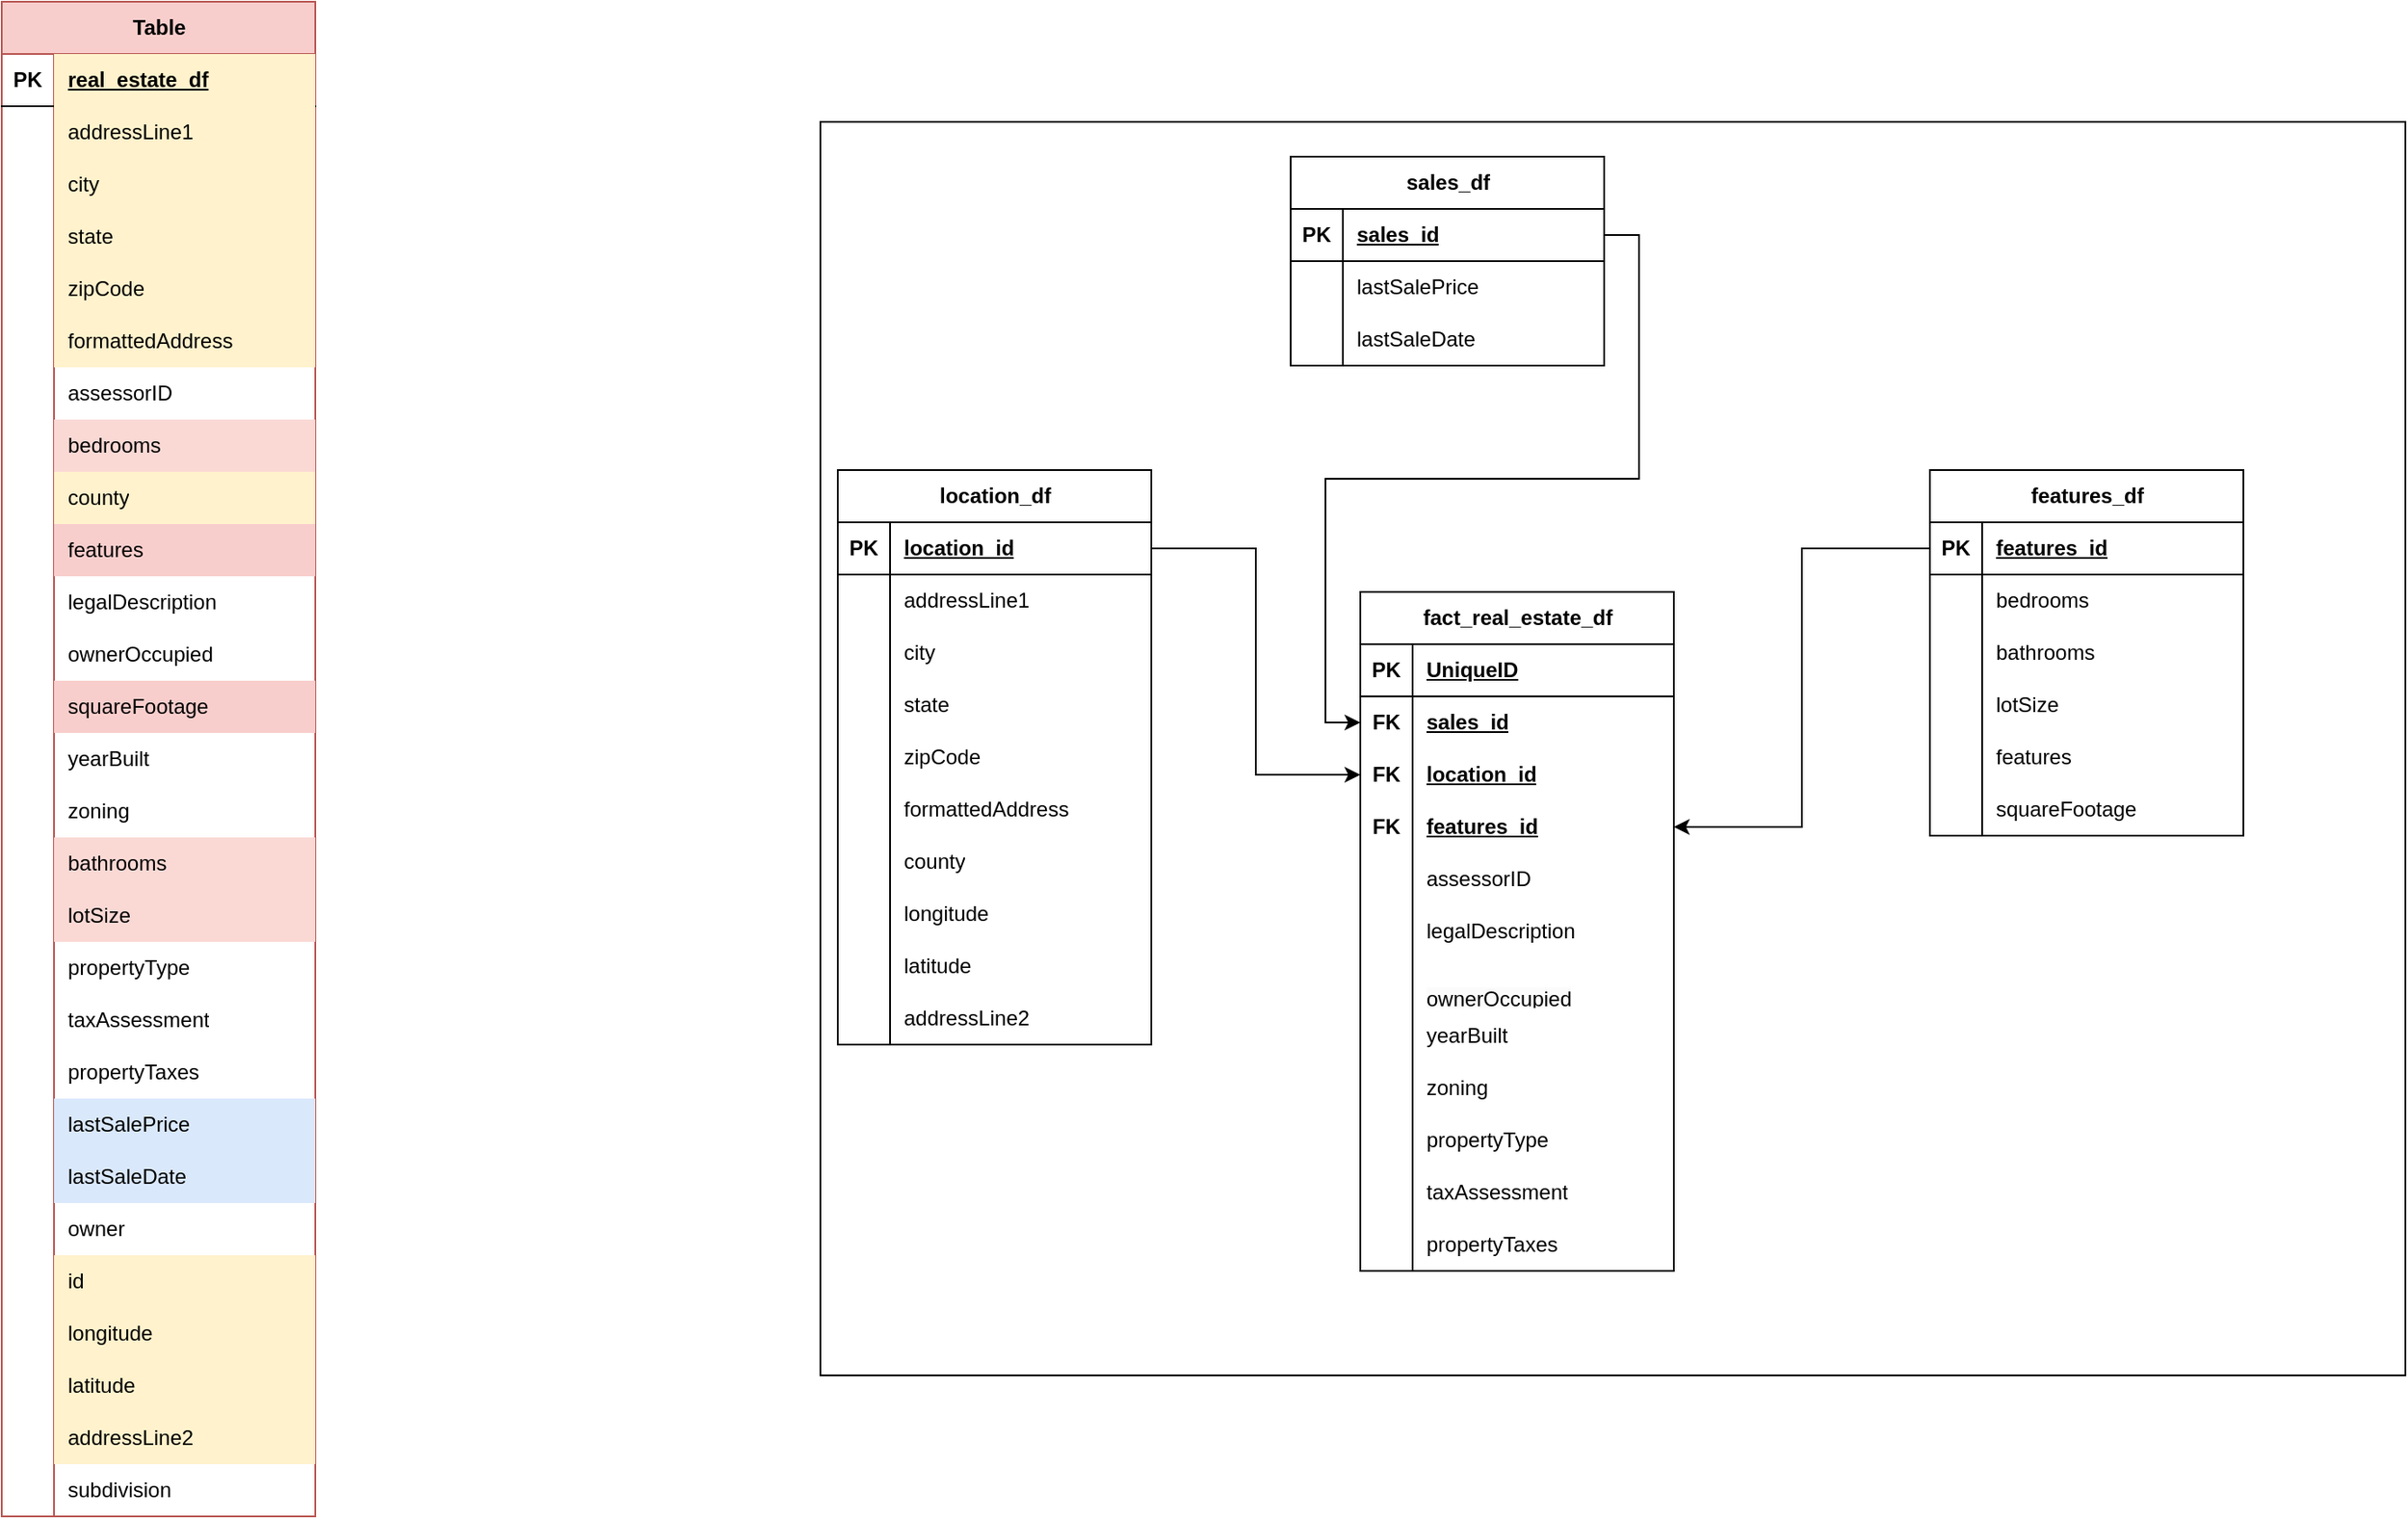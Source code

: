<mxfile version="24.2.5" type="device" pages="2">
  <diagram name="Page-1" id="SIgkKHBCQjJctrGa4rv5">
    <mxGraphModel dx="2068" dy="954" grid="1" gridSize="10" guides="1" tooltips="1" connect="1" arrows="1" fold="1" page="1" pageScale="1" pageWidth="827" pageHeight="1169" background="#ffffff" math="0" shadow="0">
      <root>
        <mxCell id="0" />
        <mxCell id="1" parent="0" />
        <mxCell id="Nofz3xF2luSsM5SRohyb-1" value="Table" style="shape=table;startSize=30;container=1;collapsible=1;childLayout=tableLayout;fixedRows=1;rowLines=0;fontStyle=1;align=center;resizeLast=1;html=1;fillColor=#f8cecc;strokeColor=#b85450;" parent="1" vertex="1">
          <mxGeometry y="131" width="180" height="870" as="geometry" />
        </mxCell>
        <mxCell id="Nofz3xF2luSsM5SRohyb-2" value="" style="shape=tableRow;horizontal=0;startSize=0;swimlaneHead=0;swimlaneBody=0;fillColor=none;collapsible=0;dropTarget=0;points=[[0,0.5],[1,0.5]];portConstraint=eastwest;top=0;left=0;right=0;bottom=1;" parent="Nofz3xF2luSsM5SRohyb-1" vertex="1">
          <mxGeometry y="30" width="180" height="30" as="geometry" />
        </mxCell>
        <mxCell id="Nofz3xF2luSsM5SRohyb-3" value="PK" style="shape=partialRectangle;connectable=0;fillColor=none;top=0;left=0;bottom=0;right=0;fontStyle=1;overflow=hidden;whiteSpace=wrap;html=1;" parent="Nofz3xF2luSsM5SRohyb-2" vertex="1">
          <mxGeometry width="30" height="30" as="geometry">
            <mxRectangle width="30" height="30" as="alternateBounds" />
          </mxGeometry>
        </mxCell>
        <mxCell id="Nofz3xF2luSsM5SRohyb-4" value="real_estate_df" style="shape=partialRectangle;connectable=0;fillColor=#fff2cc;top=0;left=0;bottom=0;right=0;align=left;spacingLeft=6;fontStyle=5;overflow=hidden;whiteSpace=wrap;html=1;strokeColor=#d6b656;" parent="Nofz3xF2luSsM5SRohyb-2" vertex="1">
          <mxGeometry x="30" width="150" height="30" as="geometry">
            <mxRectangle width="150" height="30" as="alternateBounds" />
          </mxGeometry>
        </mxCell>
        <mxCell id="YDP0cqh8MFcNhJVOYg24-4" style="shape=tableRow;horizontal=0;startSize=0;swimlaneHead=0;swimlaneBody=0;fillColor=none;collapsible=0;dropTarget=0;points=[[0,0.5],[1,0.5]];portConstraint=eastwest;top=0;left=0;right=0;bottom=0;" vertex="1" parent="Nofz3xF2luSsM5SRohyb-1">
          <mxGeometry y="60" width="180" height="30" as="geometry" />
        </mxCell>
        <mxCell id="YDP0cqh8MFcNhJVOYg24-5" style="shape=partialRectangle;connectable=0;fillColor=none;top=0;left=0;bottom=0;right=0;editable=1;overflow=hidden;whiteSpace=wrap;html=1;" vertex="1" parent="YDP0cqh8MFcNhJVOYg24-4">
          <mxGeometry width="30" height="30" as="geometry">
            <mxRectangle width="30" height="30" as="alternateBounds" />
          </mxGeometry>
        </mxCell>
        <mxCell id="YDP0cqh8MFcNhJVOYg24-6" value="addressLine1" style="shape=partialRectangle;connectable=0;fillColor=#fff2cc;top=0;left=0;bottom=0;right=0;align=left;spacingLeft=6;overflow=hidden;whiteSpace=wrap;html=1;strokeColor=#d6b656;" vertex="1" parent="YDP0cqh8MFcNhJVOYg24-4">
          <mxGeometry x="30" width="150" height="30" as="geometry">
            <mxRectangle width="150" height="30" as="alternateBounds" />
          </mxGeometry>
        </mxCell>
        <mxCell id="Nofz3xF2luSsM5SRohyb-5" value="" style="shape=tableRow;horizontal=0;startSize=0;swimlaneHead=0;swimlaneBody=0;fillColor=none;collapsible=0;dropTarget=0;points=[[0,0.5],[1,0.5]];portConstraint=eastwest;top=0;left=0;right=0;bottom=0;" parent="Nofz3xF2luSsM5SRohyb-1" vertex="1">
          <mxGeometry y="90" width="180" height="30" as="geometry" />
        </mxCell>
        <mxCell id="Nofz3xF2luSsM5SRohyb-6" value="" style="shape=partialRectangle;connectable=0;fillColor=none;top=0;left=0;bottom=0;right=0;editable=1;overflow=hidden;whiteSpace=wrap;html=1;" parent="Nofz3xF2luSsM5SRohyb-5" vertex="1">
          <mxGeometry width="30" height="30" as="geometry">
            <mxRectangle width="30" height="30" as="alternateBounds" />
          </mxGeometry>
        </mxCell>
        <mxCell id="Nofz3xF2luSsM5SRohyb-7" value="city" style="shape=partialRectangle;connectable=0;fillColor=#fff2cc;top=0;left=0;bottom=0;right=0;align=left;spacingLeft=6;overflow=hidden;whiteSpace=wrap;html=1;strokeColor=#d6b656;" parent="Nofz3xF2luSsM5SRohyb-5" vertex="1">
          <mxGeometry x="30" width="150" height="30" as="geometry">
            <mxRectangle width="150" height="30" as="alternateBounds" />
          </mxGeometry>
        </mxCell>
        <mxCell id="Nofz3xF2luSsM5SRohyb-8" value="" style="shape=tableRow;horizontal=0;startSize=0;swimlaneHead=0;swimlaneBody=0;fillColor=none;collapsible=0;dropTarget=0;points=[[0,0.5],[1,0.5]];portConstraint=eastwest;top=0;left=0;right=0;bottom=0;" parent="Nofz3xF2luSsM5SRohyb-1" vertex="1">
          <mxGeometry y="120" width="180" height="30" as="geometry" />
        </mxCell>
        <mxCell id="Nofz3xF2luSsM5SRohyb-9" value="" style="shape=partialRectangle;connectable=0;fillColor=none;top=0;left=0;bottom=0;right=0;editable=1;overflow=hidden;whiteSpace=wrap;html=1;" parent="Nofz3xF2luSsM5SRohyb-8" vertex="1">
          <mxGeometry width="30" height="30" as="geometry">
            <mxRectangle width="30" height="30" as="alternateBounds" />
          </mxGeometry>
        </mxCell>
        <mxCell id="Nofz3xF2luSsM5SRohyb-10" value="state" style="shape=partialRectangle;connectable=0;fillColor=#fff2cc;top=0;left=0;bottom=0;right=0;align=left;spacingLeft=6;overflow=hidden;whiteSpace=wrap;html=1;strokeColor=#d6b656;" parent="Nofz3xF2luSsM5SRohyb-8" vertex="1">
          <mxGeometry x="30" width="150" height="30" as="geometry">
            <mxRectangle width="150" height="30" as="alternateBounds" />
          </mxGeometry>
        </mxCell>
        <mxCell id="Nofz3xF2luSsM5SRohyb-11" value="" style="shape=tableRow;horizontal=0;startSize=0;swimlaneHead=0;swimlaneBody=0;fillColor=none;collapsible=0;dropTarget=0;points=[[0,0.5],[1,0.5]];portConstraint=eastwest;top=0;left=0;right=0;bottom=0;" parent="Nofz3xF2luSsM5SRohyb-1" vertex="1">
          <mxGeometry y="150" width="180" height="30" as="geometry" />
        </mxCell>
        <mxCell id="Nofz3xF2luSsM5SRohyb-12" value="" style="shape=partialRectangle;connectable=0;fillColor=none;top=0;left=0;bottom=0;right=0;editable=1;overflow=hidden;whiteSpace=wrap;html=1;" parent="Nofz3xF2luSsM5SRohyb-11" vertex="1">
          <mxGeometry width="30" height="30" as="geometry">
            <mxRectangle width="30" height="30" as="alternateBounds" />
          </mxGeometry>
        </mxCell>
        <mxCell id="Nofz3xF2luSsM5SRohyb-13" value="zipCode" style="shape=partialRectangle;connectable=0;fillColor=#fff2cc;top=0;left=0;bottom=0;right=0;align=left;spacingLeft=6;overflow=hidden;whiteSpace=wrap;html=1;strokeColor=#d6b656;" parent="Nofz3xF2luSsM5SRohyb-11" vertex="1">
          <mxGeometry x="30" width="150" height="30" as="geometry">
            <mxRectangle width="150" height="30" as="alternateBounds" />
          </mxGeometry>
        </mxCell>
        <mxCell id="Nofz3xF2luSsM5SRohyb-57" style="shape=tableRow;horizontal=0;startSize=0;swimlaneHead=0;swimlaneBody=0;fillColor=none;collapsible=0;dropTarget=0;points=[[0,0.5],[1,0.5]];portConstraint=eastwest;top=0;left=0;right=0;bottom=0;" parent="Nofz3xF2luSsM5SRohyb-1" vertex="1">
          <mxGeometry y="180" width="180" height="30" as="geometry" />
        </mxCell>
        <mxCell id="Nofz3xF2luSsM5SRohyb-58" style="shape=partialRectangle;connectable=0;fillColor=none;top=0;left=0;bottom=0;right=0;editable=1;overflow=hidden;whiteSpace=wrap;html=1;" parent="Nofz3xF2luSsM5SRohyb-57" vertex="1">
          <mxGeometry width="30" height="30" as="geometry">
            <mxRectangle width="30" height="30" as="alternateBounds" />
          </mxGeometry>
        </mxCell>
        <mxCell id="Nofz3xF2luSsM5SRohyb-59" value="formattedAddress" style="shape=partialRectangle;connectable=0;fillColor=#fff2cc;top=0;left=0;bottom=0;right=0;align=left;spacingLeft=6;overflow=hidden;whiteSpace=wrap;html=1;strokeColor=#d6b656;" parent="Nofz3xF2luSsM5SRohyb-57" vertex="1">
          <mxGeometry x="30" width="150" height="30" as="geometry">
            <mxRectangle width="150" height="30" as="alternateBounds" />
          </mxGeometry>
        </mxCell>
        <mxCell id="Nofz3xF2luSsM5SRohyb-60" style="shape=tableRow;horizontal=0;startSize=0;swimlaneHead=0;swimlaneBody=0;fillColor=none;collapsible=0;dropTarget=0;points=[[0,0.5],[1,0.5]];portConstraint=eastwest;top=0;left=0;right=0;bottom=0;" parent="Nofz3xF2luSsM5SRohyb-1" vertex="1">
          <mxGeometry y="210" width="180" height="30" as="geometry" />
        </mxCell>
        <mxCell id="Nofz3xF2luSsM5SRohyb-61" style="shape=partialRectangle;connectable=0;fillColor=none;top=0;left=0;bottom=0;right=0;editable=1;overflow=hidden;whiteSpace=wrap;html=1;" parent="Nofz3xF2luSsM5SRohyb-60" vertex="1">
          <mxGeometry width="30" height="30" as="geometry">
            <mxRectangle width="30" height="30" as="alternateBounds" />
          </mxGeometry>
        </mxCell>
        <mxCell id="Nofz3xF2luSsM5SRohyb-62" value="assessorID" style="shape=partialRectangle;connectable=0;fillColor=none;top=0;left=0;bottom=0;right=0;align=left;spacingLeft=6;overflow=hidden;whiteSpace=wrap;html=1;" parent="Nofz3xF2luSsM5SRohyb-60" vertex="1">
          <mxGeometry x="30" width="150" height="30" as="geometry">
            <mxRectangle width="150" height="30" as="alternateBounds" />
          </mxGeometry>
        </mxCell>
        <mxCell id="Nofz3xF2luSsM5SRohyb-63" style="shape=tableRow;horizontal=0;startSize=0;swimlaneHead=0;swimlaneBody=0;fillColor=none;collapsible=0;dropTarget=0;points=[[0,0.5],[1,0.5]];portConstraint=eastwest;top=0;left=0;right=0;bottom=0;" parent="Nofz3xF2luSsM5SRohyb-1" vertex="1">
          <mxGeometry y="240" width="180" height="30" as="geometry" />
        </mxCell>
        <mxCell id="Nofz3xF2luSsM5SRohyb-64" style="shape=partialRectangle;connectable=0;fillColor=none;top=0;left=0;bottom=0;right=0;editable=1;overflow=hidden;whiteSpace=wrap;html=1;" parent="Nofz3xF2luSsM5SRohyb-63" vertex="1">
          <mxGeometry width="30" height="30" as="geometry">
            <mxRectangle width="30" height="30" as="alternateBounds" />
          </mxGeometry>
        </mxCell>
        <mxCell id="Nofz3xF2luSsM5SRohyb-65" value="bedrooms" style="shape=partialRectangle;connectable=0;top=0;left=0;bottom=0;right=0;align=left;spacingLeft=6;overflow=hidden;whiteSpace=wrap;html=1;fillColor=#fad9d5;strokeColor=#ae4132;" parent="Nofz3xF2luSsM5SRohyb-63" vertex="1">
          <mxGeometry x="30" width="150" height="30" as="geometry">
            <mxRectangle width="150" height="30" as="alternateBounds" />
          </mxGeometry>
        </mxCell>
        <mxCell id="Nofz3xF2luSsM5SRohyb-66" style="shape=tableRow;horizontal=0;startSize=0;swimlaneHead=0;swimlaneBody=0;fillColor=none;collapsible=0;dropTarget=0;points=[[0,0.5],[1,0.5]];portConstraint=eastwest;top=0;left=0;right=0;bottom=0;" parent="Nofz3xF2luSsM5SRohyb-1" vertex="1">
          <mxGeometry y="270" width="180" height="30" as="geometry" />
        </mxCell>
        <mxCell id="Nofz3xF2luSsM5SRohyb-67" style="shape=partialRectangle;connectable=0;fillColor=none;top=0;left=0;bottom=0;right=0;editable=1;overflow=hidden;whiteSpace=wrap;html=1;" parent="Nofz3xF2luSsM5SRohyb-66" vertex="1">
          <mxGeometry width="30" height="30" as="geometry">
            <mxRectangle width="30" height="30" as="alternateBounds" />
          </mxGeometry>
        </mxCell>
        <mxCell id="Nofz3xF2luSsM5SRohyb-68" value="county" style="shape=partialRectangle;connectable=0;fillColor=#fff2cc;top=0;left=0;bottom=0;right=0;align=left;spacingLeft=6;overflow=hidden;whiteSpace=wrap;html=1;strokeColor=#d6b656;" parent="Nofz3xF2luSsM5SRohyb-66" vertex="1">
          <mxGeometry x="30" width="150" height="30" as="geometry">
            <mxRectangle width="150" height="30" as="alternateBounds" />
          </mxGeometry>
        </mxCell>
        <mxCell id="Nofz3xF2luSsM5SRohyb-69" style="shape=tableRow;horizontal=0;startSize=0;swimlaneHead=0;swimlaneBody=0;fillColor=none;collapsible=0;dropTarget=0;points=[[0,0.5],[1,0.5]];portConstraint=eastwest;top=0;left=0;right=0;bottom=0;" parent="Nofz3xF2luSsM5SRohyb-1" vertex="1">
          <mxGeometry y="300" width="180" height="30" as="geometry" />
        </mxCell>
        <mxCell id="Nofz3xF2luSsM5SRohyb-70" style="shape=partialRectangle;connectable=0;fillColor=none;top=0;left=0;bottom=0;right=0;editable=1;overflow=hidden;whiteSpace=wrap;html=1;" parent="Nofz3xF2luSsM5SRohyb-69" vertex="1">
          <mxGeometry width="30" height="30" as="geometry">
            <mxRectangle width="30" height="30" as="alternateBounds" />
          </mxGeometry>
        </mxCell>
        <mxCell id="Nofz3xF2luSsM5SRohyb-71" value="features" style="shape=partialRectangle;connectable=0;fillColor=#f8cecc;top=0;left=0;bottom=0;right=0;align=left;spacingLeft=6;overflow=hidden;whiteSpace=wrap;html=1;strokeColor=#b85450;" parent="Nofz3xF2luSsM5SRohyb-69" vertex="1">
          <mxGeometry x="30" width="150" height="30" as="geometry">
            <mxRectangle width="150" height="30" as="alternateBounds" />
          </mxGeometry>
        </mxCell>
        <mxCell id="Nofz3xF2luSsM5SRohyb-72" style="shape=tableRow;horizontal=0;startSize=0;swimlaneHead=0;swimlaneBody=0;fillColor=none;collapsible=0;dropTarget=0;points=[[0,0.5],[1,0.5]];portConstraint=eastwest;top=0;left=0;right=0;bottom=0;" parent="Nofz3xF2luSsM5SRohyb-1" vertex="1">
          <mxGeometry y="330" width="180" height="30" as="geometry" />
        </mxCell>
        <mxCell id="Nofz3xF2luSsM5SRohyb-73" style="shape=partialRectangle;connectable=0;fillColor=none;top=0;left=0;bottom=0;right=0;editable=1;overflow=hidden;whiteSpace=wrap;html=1;" parent="Nofz3xF2luSsM5SRohyb-72" vertex="1">
          <mxGeometry width="30" height="30" as="geometry">
            <mxRectangle width="30" height="30" as="alternateBounds" />
          </mxGeometry>
        </mxCell>
        <mxCell id="Nofz3xF2luSsM5SRohyb-74" value="legalDescription" style="shape=partialRectangle;connectable=0;fillColor=none;top=0;left=0;bottom=0;right=0;align=left;spacingLeft=6;overflow=hidden;whiteSpace=wrap;html=1;" parent="Nofz3xF2luSsM5SRohyb-72" vertex="1">
          <mxGeometry x="30" width="150" height="30" as="geometry">
            <mxRectangle width="150" height="30" as="alternateBounds" />
          </mxGeometry>
        </mxCell>
        <mxCell id="Nofz3xF2luSsM5SRohyb-78" style="shape=tableRow;horizontal=0;startSize=0;swimlaneHead=0;swimlaneBody=0;fillColor=none;collapsible=0;dropTarget=0;points=[[0,0.5],[1,0.5]];portConstraint=eastwest;top=0;left=0;right=0;bottom=0;" parent="Nofz3xF2luSsM5SRohyb-1" vertex="1">
          <mxGeometry y="360" width="180" height="30" as="geometry" />
        </mxCell>
        <mxCell id="Nofz3xF2luSsM5SRohyb-79" style="shape=partialRectangle;connectable=0;fillColor=none;top=0;left=0;bottom=0;right=0;editable=1;overflow=hidden;whiteSpace=wrap;html=1;" parent="Nofz3xF2luSsM5SRohyb-78" vertex="1">
          <mxGeometry width="30" height="30" as="geometry">
            <mxRectangle width="30" height="30" as="alternateBounds" />
          </mxGeometry>
        </mxCell>
        <mxCell id="Nofz3xF2luSsM5SRohyb-80" value="ownerOccupied" style="shape=partialRectangle;connectable=0;fillColor=none;top=0;left=0;bottom=0;right=0;align=left;spacingLeft=6;overflow=hidden;whiteSpace=wrap;html=1;" parent="Nofz3xF2luSsM5SRohyb-78" vertex="1">
          <mxGeometry x="30" width="150" height="30" as="geometry">
            <mxRectangle width="150" height="30" as="alternateBounds" />
          </mxGeometry>
        </mxCell>
        <mxCell id="Nofz3xF2luSsM5SRohyb-81" style="shape=tableRow;horizontal=0;startSize=0;swimlaneHead=0;swimlaneBody=0;fillColor=none;collapsible=0;dropTarget=0;points=[[0,0.5],[1,0.5]];portConstraint=eastwest;top=0;left=0;right=0;bottom=0;" parent="Nofz3xF2luSsM5SRohyb-1" vertex="1">
          <mxGeometry y="390" width="180" height="30" as="geometry" />
        </mxCell>
        <mxCell id="Nofz3xF2luSsM5SRohyb-82" style="shape=partialRectangle;connectable=0;fillColor=none;top=0;left=0;bottom=0;right=0;editable=1;overflow=hidden;whiteSpace=wrap;html=1;" parent="Nofz3xF2luSsM5SRohyb-81" vertex="1">
          <mxGeometry width="30" height="30" as="geometry">
            <mxRectangle width="30" height="30" as="alternateBounds" />
          </mxGeometry>
        </mxCell>
        <mxCell id="Nofz3xF2luSsM5SRohyb-83" value="&lt;div&gt;squareFootage&amp;nbsp;&lt;/div&gt;" style="shape=partialRectangle;connectable=0;fillColor=#f8cecc;top=0;left=0;bottom=0;right=0;align=left;spacingLeft=6;overflow=hidden;whiteSpace=wrap;html=1;strokeColor=#b85450;" parent="Nofz3xF2luSsM5SRohyb-81" vertex="1">
          <mxGeometry x="30" width="150" height="30" as="geometry">
            <mxRectangle width="150" height="30" as="alternateBounds" />
          </mxGeometry>
        </mxCell>
        <mxCell id="Nofz3xF2luSsM5SRohyb-84" style="shape=tableRow;horizontal=0;startSize=0;swimlaneHead=0;swimlaneBody=0;fillColor=none;collapsible=0;dropTarget=0;points=[[0,0.5],[1,0.5]];portConstraint=eastwest;top=0;left=0;right=0;bottom=0;" parent="Nofz3xF2luSsM5SRohyb-1" vertex="1">
          <mxGeometry y="420" width="180" height="30" as="geometry" />
        </mxCell>
        <mxCell id="Nofz3xF2luSsM5SRohyb-85" style="shape=partialRectangle;connectable=0;fillColor=none;top=0;left=0;bottom=0;right=0;editable=1;overflow=hidden;whiteSpace=wrap;html=1;" parent="Nofz3xF2luSsM5SRohyb-84" vertex="1">
          <mxGeometry width="30" height="30" as="geometry">
            <mxRectangle width="30" height="30" as="alternateBounds" />
          </mxGeometry>
        </mxCell>
        <mxCell id="Nofz3xF2luSsM5SRohyb-86" value="yearBuilt" style="shape=partialRectangle;connectable=0;fillColor=none;top=0;left=0;bottom=0;right=0;align=left;spacingLeft=6;overflow=hidden;whiteSpace=wrap;html=1;" parent="Nofz3xF2luSsM5SRohyb-84" vertex="1">
          <mxGeometry x="30" width="150" height="30" as="geometry">
            <mxRectangle width="150" height="30" as="alternateBounds" />
          </mxGeometry>
        </mxCell>
        <mxCell id="Nofz3xF2luSsM5SRohyb-87" style="shape=tableRow;horizontal=0;startSize=0;swimlaneHead=0;swimlaneBody=0;fillColor=none;collapsible=0;dropTarget=0;points=[[0,0.5],[1,0.5]];portConstraint=eastwest;top=0;left=0;right=0;bottom=0;" parent="Nofz3xF2luSsM5SRohyb-1" vertex="1">
          <mxGeometry y="450" width="180" height="30" as="geometry" />
        </mxCell>
        <mxCell id="Nofz3xF2luSsM5SRohyb-88" style="shape=partialRectangle;connectable=0;fillColor=none;top=0;left=0;bottom=0;right=0;editable=1;overflow=hidden;whiteSpace=wrap;html=1;" parent="Nofz3xF2luSsM5SRohyb-87" vertex="1">
          <mxGeometry width="30" height="30" as="geometry">
            <mxRectangle width="30" height="30" as="alternateBounds" />
          </mxGeometry>
        </mxCell>
        <mxCell id="Nofz3xF2luSsM5SRohyb-89" value="zoning" style="shape=partialRectangle;connectable=0;fillColor=none;top=0;left=0;bottom=0;right=0;align=left;spacingLeft=6;overflow=hidden;whiteSpace=wrap;html=1;" parent="Nofz3xF2luSsM5SRohyb-87" vertex="1">
          <mxGeometry x="30" width="150" height="30" as="geometry">
            <mxRectangle width="150" height="30" as="alternateBounds" />
          </mxGeometry>
        </mxCell>
        <mxCell id="Nofz3xF2luSsM5SRohyb-90" style="shape=tableRow;horizontal=0;startSize=0;swimlaneHead=0;swimlaneBody=0;fillColor=none;collapsible=0;dropTarget=0;points=[[0,0.5],[1,0.5]];portConstraint=eastwest;top=0;left=0;right=0;bottom=0;" parent="Nofz3xF2luSsM5SRohyb-1" vertex="1">
          <mxGeometry y="480" width="180" height="30" as="geometry" />
        </mxCell>
        <mxCell id="Nofz3xF2luSsM5SRohyb-91" style="shape=partialRectangle;connectable=0;fillColor=none;top=0;left=0;bottom=0;right=0;editable=1;overflow=hidden;whiteSpace=wrap;html=1;" parent="Nofz3xF2luSsM5SRohyb-90" vertex="1">
          <mxGeometry width="30" height="30" as="geometry">
            <mxRectangle width="30" height="30" as="alternateBounds" />
          </mxGeometry>
        </mxCell>
        <mxCell id="Nofz3xF2luSsM5SRohyb-92" value="bathrooms" style="shape=partialRectangle;connectable=0;fillColor=#fad9d5;top=0;left=0;bottom=0;right=0;align=left;spacingLeft=6;overflow=hidden;whiteSpace=wrap;html=1;strokeColor=#ae4132;" parent="Nofz3xF2luSsM5SRohyb-90" vertex="1">
          <mxGeometry x="30" width="150" height="30" as="geometry">
            <mxRectangle width="150" height="30" as="alternateBounds" />
          </mxGeometry>
        </mxCell>
        <mxCell id="Nofz3xF2luSsM5SRohyb-93" style="shape=tableRow;horizontal=0;startSize=0;swimlaneHead=0;swimlaneBody=0;fillColor=none;collapsible=0;dropTarget=0;points=[[0,0.5],[1,0.5]];portConstraint=eastwest;top=0;left=0;right=0;bottom=0;" parent="Nofz3xF2luSsM5SRohyb-1" vertex="1">
          <mxGeometry y="510" width="180" height="30" as="geometry" />
        </mxCell>
        <mxCell id="Nofz3xF2luSsM5SRohyb-94" style="shape=partialRectangle;connectable=0;fillColor=none;top=0;left=0;bottom=0;right=0;editable=1;overflow=hidden;whiteSpace=wrap;html=1;" parent="Nofz3xF2luSsM5SRohyb-93" vertex="1">
          <mxGeometry width="30" height="30" as="geometry">
            <mxRectangle width="30" height="30" as="alternateBounds" />
          </mxGeometry>
        </mxCell>
        <mxCell id="Nofz3xF2luSsM5SRohyb-95" value="lotSize" style="shape=partialRectangle;connectable=0;fillColor=#fad9d5;top=0;left=0;bottom=0;right=0;align=left;spacingLeft=6;overflow=hidden;whiteSpace=wrap;html=1;strokeColor=#ae4132;" parent="Nofz3xF2luSsM5SRohyb-93" vertex="1">
          <mxGeometry x="30" width="150" height="30" as="geometry">
            <mxRectangle width="150" height="30" as="alternateBounds" />
          </mxGeometry>
        </mxCell>
        <mxCell id="Nofz3xF2luSsM5SRohyb-96" style="shape=tableRow;horizontal=0;startSize=0;swimlaneHead=0;swimlaneBody=0;fillColor=none;collapsible=0;dropTarget=0;points=[[0,0.5],[1,0.5]];portConstraint=eastwest;top=0;left=0;right=0;bottom=0;" parent="Nofz3xF2luSsM5SRohyb-1" vertex="1">
          <mxGeometry y="540" width="180" height="30" as="geometry" />
        </mxCell>
        <mxCell id="Nofz3xF2luSsM5SRohyb-97" style="shape=partialRectangle;connectable=0;fillColor=none;top=0;left=0;bottom=0;right=0;editable=1;overflow=hidden;whiteSpace=wrap;html=1;" parent="Nofz3xF2luSsM5SRohyb-96" vertex="1">
          <mxGeometry width="30" height="30" as="geometry">
            <mxRectangle width="30" height="30" as="alternateBounds" />
          </mxGeometry>
        </mxCell>
        <mxCell id="Nofz3xF2luSsM5SRohyb-98" value="propertyType" style="shape=partialRectangle;connectable=0;fillColor=none;top=0;left=0;bottom=0;right=0;align=left;spacingLeft=6;overflow=hidden;whiteSpace=wrap;html=1;" parent="Nofz3xF2luSsM5SRohyb-96" vertex="1">
          <mxGeometry x="30" width="150" height="30" as="geometry">
            <mxRectangle width="150" height="30" as="alternateBounds" />
          </mxGeometry>
        </mxCell>
        <mxCell id="Nofz3xF2luSsM5SRohyb-99" style="shape=tableRow;horizontal=0;startSize=0;swimlaneHead=0;swimlaneBody=0;fillColor=none;collapsible=0;dropTarget=0;points=[[0,0.5],[1,0.5]];portConstraint=eastwest;top=0;left=0;right=0;bottom=0;" parent="Nofz3xF2luSsM5SRohyb-1" vertex="1">
          <mxGeometry y="570" width="180" height="30" as="geometry" />
        </mxCell>
        <mxCell id="Nofz3xF2luSsM5SRohyb-100" style="shape=partialRectangle;connectable=0;fillColor=none;top=0;left=0;bottom=0;right=0;editable=1;overflow=hidden;whiteSpace=wrap;html=1;" parent="Nofz3xF2luSsM5SRohyb-99" vertex="1">
          <mxGeometry width="30" height="30" as="geometry">
            <mxRectangle width="30" height="30" as="alternateBounds" />
          </mxGeometry>
        </mxCell>
        <mxCell id="Nofz3xF2luSsM5SRohyb-101" value="taxAssessment" style="shape=partialRectangle;connectable=0;fillColor=none;top=0;left=0;bottom=0;right=0;align=left;spacingLeft=6;overflow=hidden;whiteSpace=wrap;html=1;" parent="Nofz3xF2luSsM5SRohyb-99" vertex="1">
          <mxGeometry x="30" width="150" height="30" as="geometry">
            <mxRectangle width="150" height="30" as="alternateBounds" />
          </mxGeometry>
        </mxCell>
        <mxCell id="Nofz3xF2luSsM5SRohyb-102" style="shape=tableRow;horizontal=0;startSize=0;swimlaneHead=0;swimlaneBody=0;fillColor=none;collapsible=0;dropTarget=0;points=[[0,0.5],[1,0.5]];portConstraint=eastwest;top=0;left=0;right=0;bottom=0;" parent="Nofz3xF2luSsM5SRohyb-1" vertex="1">
          <mxGeometry y="600" width="180" height="30" as="geometry" />
        </mxCell>
        <mxCell id="Nofz3xF2luSsM5SRohyb-103" style="shape=partialRectangle;connectable=0;fillColor=none;top=0;left=0;bottom=0;right=0;editable=1;overflow=hidden;whiteSpace=wrap;html=1;" parent="Nofz3xF2luSsM5SRohyb-102" vertex="1">
          <mxGeometry width="30" height="30" as="geometry">
            <mxRectangle width="30" height="30" as="alternateBounds" />
          </mxGeometry>
        </mxCell>
        <mxCell id="Nofz3xF2luSsM5SRohyb-104" value="propertyTaxes" style="shape=partialRectangle;connectable=0;fillColor=none;top=0;left=0;bottom=0;right=0;align=left;spacingLeft=6;overflow=hidden;whiteSpace=wrap;html=1;" parent="Nofz3xF2luSsM5SRohyb-102" vertex="1">
          <mxGeometry x="30" width="150" height="30" as="geometry">
            <mxRectangle width="150" height="30" as="alternateBounds" />
          </mxGeometry>
        </mxCell>
        <mxCell id="Nofz3xF2luSsM5SRohyb-105" style="shape=tableRow;horizontal=0;startSize=0;swimlaneHead=0;swimlaneBody=0;fillColor=none;collapsible=0;dropTarget=0;points=[[0,0.5],[1,0.5]];portConstraint=eastwest;top=0;left=0;right=0;bottom=0;" parent="Nofz3xF2luSsM5SRohyb-1" vertex="1">
          <mxGeometry y="630" width="180" height="30" as="geometry" />
        </mxCell>
        <mxCell id="Nofz3xF2luSsM5SRohyb-106" style="shape=partialRectangle;connectable=0;fillColor=none;top=0;left=0;bottom=0;right=0;editable=1;overflow=hidden;whiteSpace=wrap;html=1;" parent="Nofz3xF2luSsM5SRohyb-105" vertex="1">
          <mxGeometry width="30" height="30" as="geometry">
            <mxRectangle width="30" height="30" as="alternateBounds" />
          </mxGeometry>
        </mxCell>
        <mxCell id="Nofz3xF2luSsM5SRohyb-107" value="&lt;div&gt;lastSalePrice&lt;/div&gt;" style="shape=partialRectangle;connectable=0;fillColor=#dae8fc;top=0;left=0;bottom=0;right=0;align=left;spacingLeft=6;overflow=hidden;whiteSpace=wrap;html=1;strokeColor=#6c8ebf;" parent="Nofz3xF2luSsM5SRohyb-105" vertex="1">
          <mxGeometry x="30" width="150" height="30" as="geometry">
            <mxRectangle width="150" height="30" as="alternateBounds" />
          </mxGeometry>
        </mxCell>
        <mxCell id="Nofz3xF2luSsM5SRohyb-108" style="shape=tableRow;horizontal=0;startSize=0;swimlaneHead=0;swimlaneBody=0;fillColor=none;collapsible=0;dropTarget=0;points=[[0,0.5],[1,0.5]];portConstraint=eastwest;top=0;left=0;right=0;bottom=0;" parent="Nofz3xF2luSsM5SRohyb-1" vertex="1">
          <mxGeometry y="660" width="180" height="30" as="geometry" />
        </mxCell>
        <mxCell id="Nofz3xF2luSsM5SRohyb-109" style="shape=partialRectangle;connectable=0;fillColor=none;top=0;left=0;bottom=0;right=0;editable=1;overflow=hidden;whiteSpace=wrap;html=1;" parent="Nofz3xF2luSsM5SRohyb-108" vertex="1">
          <mxGeometry width="30" height="30" as="geometry">
            <mxRectangle width="30" height="30" as="alternateBounds" />
          </mxGeometry>
        </mxCell>
        <mxCell id="Nofz3xF2luSsM5SRohyb-110" value="lastSaleDate" style="shape=partialRectangle;connectable=0;fillColor=#dae8fc;top=0;left=0;bottom=0;right=0;align=left;spacingLeft=6;overflow=hidden;whiteSpace=wrap;html=1;strokeColor=#6c8ebf;" parent="Nofz3xF2luSsM5SRohyb-108" vertex="1">
          <mxGeometry x="30" width="150" height="30" as="geometry">
            <mxRectangle width="150" height="30" as="alternateBounds" />
          </mxGeometry>
        </mxCell>
        <mxCell id="Nofz3xF2luSsM5SRohyb-111" style="shape=tableRow;horizontal=0;startSize=0;swimlaneHead=0;swimlaneBody=0;fillColor=none;collapsible=0;dropTarget=0;points=[[0,0.5],[1,0.5]];portConstraint=eastwest;top=0;left=0;right=0;bottom=0;" parent="Nofz3xF2luSsM5SRohyb-1" vertex="1">
          <mxGeometry y="690" width="180" height="30" as="geometry" />
        </mxCell>
        <mxCell id="Nofz3xF2luSsM5SRohyb-112" style="shape=partialRectangle;connectable=0;fillColor=none;top=0;left=0;bottom=0;right=0;editable=1;overflow=hidden;whiteSpace=wrap;html=1;" parent="Nofz3xF2luSsM5SRohyb-111" vertex="1">
          <mxGeometry width="30" height="30" as="geometry">
            <mxRectangle width="30" height="30" as="alternateBounds" />
          </mxGeometry>
        </mxCell>
        <mxCell id="Nofz3xF2luSsM5SRohyb-113" value="owner" style="shape=partialRectangle;connectable=0;top=0;left=0;bottom=0;right=0;align=left;spacingLeft=6;overflow=hidden;whiteSpace=wrap;html=1;fillColor=none;" parent="Nofz3xF2luSsM5SRohyb-111" vertex="1">
          <mxGeometry x="30" width="150" height="30" as="geometry">
            <mxRectangle width="150" height="30" as="alternateBounds" />
          </mxGeometry>
        </mxCell>
        <mxCell id="Nofz3xF2luSsM5SRohyb-114" style="shape=tableRow;horizontal=0;startSize=0;swimlaneHead=0;swimlaneBody=0;fillColor=none;collapsible=0;dropTarget=0;points=[[0,0.5],[1,0.5]];portConstraint=eastwest;top=0;left=0;right=0;bottom=0;" parent="Nofz3xF2luSsM5SRohyb-1" vertex="1">
          <mxGeometry y="720" width="180" height="30" as="geometry" />
        </mxCell>
        <mxCell id="Nofz3xF2luSsM5SRohyb-115" style="shape=partialRectangle;connectable=0;fillColor=none;top=0;left=0;bottom=0;right=0;editable=1;overflow=hidden;whiteSpace=wrap;html=1;" parent="Nofz3xF2luSsM5SRohyb-114" vertex="1">
          <mxGeometry width="30" height="30" as="geometry">
            <mxRectangle width="30" height="30" as="alternateBounds" />
          </mxGeometry>
        </mxCell>
        <mxCell id="Nofz3xF2luSsM5SRohyb-116" value="id" style="shape=partialRectangle;connectable=0;fillColor=#fff2cc;top=0;left=0;bottom=0;right=0;align=left;spacingLeft=6;overflow=hidden;whiteSpace=wrap;html=1;strokeColor=#d6b656;" parent="Nofz3xF2luSsM5SRohyb-114" vertex="1">
          <mxGeometry x="30" width="150" height="30" as="geometry">
            <mxRectangle width="150" height="30" as="alternateBounds" />
          </mxGeometry>
        </mxCell>
        <mxCell id="Nofz3xF2luSsM5SRohyb-117" style="shape=tableRow;horizontal=0;startSize=0;swimlaneHead=0;swimlaneBody=0;fillColor=none;collapsible=0;dropTarget=0;points=[[0,0.5],[1,0.5]];portConstraint=eastwest;top=0;left=0;right=0;bottom=0;" parent="Nofz3xF2luSsM5SRohyb-1" vertex="1">
          <mxGeometry y="750" width="180" height="30" as="geometry" />
        </mxCell>
        <mxCell id="Nofz3xF2luSsM5SRohyb-118" style="shape=partialRectangle;connectable=0;fillColor=none;top=0;left=0;bottom=0;right=0;editable=1;overflow=hidden;whiteSpace=wrap;html=1;" parent="Nofz3xF2luSsM5SRohyb-117" vertex="1">
          <mxGeometry width="30" height="30" as="geometry">
            <mxRectangle width="30" height="30" as="alternateBounds" />
          </mxGeometry>
        </mxCell>
        <mxCell id="Nofz3xF2luSsM5SRohyb-119" value="longitude" style="shape=partialRectangle;connectable=0;fillColor=#fff2cc;top=0;left=0;bottom=0;right=0;align=left;spacingLeft=6;overflow=hidden;whiteSpace=wrap;html=1;strokeColor=#d6b656;" parent="Nofz3xF2luSsM5SRohyb-117" vertex="1">
          <mxGeometry x="30" width="150" height="30" as="geometry">
            <mxRectangle width="150" height="30" as="alternateBounds" />
          </mxGeometry>
        </mxCell>
        <mxCell id="Nofz3xF2luSsM5SRohyb-120" style="shape=tableRow;horizontal=0;startSize=0;swimlaneHead=0;swimlaneBody=0;fillColor=none;collapsible=0;dropTarget=0;points=[[0,0.5],[1,0.5]];portConstraint=eastwest;top=0;left=0;right=0;bottom=0;" parent="Nofz3xF2luSsM5SRohyb-1" vertex="1">
          <mxGeometry y="780" width="180" height="30" as="geometry" />
        </mxCell>
        <mxCell id="Nofz3xF2luSsM5SRohyb-121" style="shape=partialRectangle;connectable=0;fillColor=none;top=0;left=0;bottom=0;right=0;editable=1;overflow=hidden;whiteSpace=wrap;html=1;" parent="Nofz3xF2luSsM5SRohyb-120" vertex="1">
          <mxGeometry width="30" height="30" as="geometry">
            <mxRectangle width="30" height="30" as="alternateBounds" />
          </mxGeometry>
        </mxCell>
        <mxCell id="Nofz3xF2luSsM5SRohyb-122" value="latitude" style="shape=partialRectangle;connectable=0;fillColor=#fff2cc;top=0;left=0;bottom=0;right=0;align=left;spacingLeft=6;overflow=hidden;whiteSpace=wrap;html=1;strokeColor=#d6b656;" parent="Nofz3xF2luSsM5SRohyb-120" vertex="1">
          <mxGeometry x="30" width="150" height="30" as="geometry">
            <mxRectangle width="150" height="30" as="alternateBounds" />
          </mxGeometry>
        </mxCell>
        <mxCell id="Nofz3xF2luSsM5SRohyb-123" style="shape=tableRow;horizontal=0;startSize=0;swimlaneHead=0;swimlaneBody=0;fillColor=none;collapsible=0;dropTarget=0;points=[[0,0.5],[1,0.5]];portConstraint=eastwest;top=0;left=0;right=0;bottom=0;" parent="Nofz3xF2luSsM5SRohyb-1" vertex="1">
          <mxGeometry y="810" width="180" height="30" as="geometry" />
        </mxCell>
        <mxCell id="Nofz3xF2luSsM5SRohyb-124" style="shape=partialRectangle;connectable=0;fillColor=none;top=0;left=0;bottom=0;right=0;editable=1;overflow=hidden;whiteSpace=wrap;html=1;" parent="Nofz3xF2luSsM5SRohyb-123" vertex="1">
          <mxGeometry width="30" height="30" as="geometry">
            <mxRectangle width="30" height="30" as="alternateBounds" />
          </mxGeometry>
        </mxCell>
        <mxCell id="Nofz3xF2luSsM5SRohyb-125" value="addressLine2" style="shape=partialRectangle;connectable=0;fillColor=#fff2cc;top=0;left=0;bottom=0;right=0;align=left;spacingLeft=6;overflow=hidden;whiteSpace=wrap;html=1;strokeColor=#d6b656;" parent="Nofz3xF2luSsM5SRohyb-123" vertex="1">
          <mxGeometry x="30" width="150" height="30" as="geometry">
            <mxRectangle width="150" height="30" as="alternateBounds" />
          </mxGeometry>
        </mxCell>
        <mxCell id="Nofz3xF2luSsM5SRohyb-126" style="shape=tableRow;horizontal=0;startSize=0;swimlaneHead=0;swimlaneBody=0;fillColor=none;collapsible=0;dropTarget=0;points=[[0,0.5],[1,0.5]];portConstraint=eastwest;top=0;left=0;right=0;bottom=0;" parent="Nofz3xF2luSsM5SRohyb-1" vertex="1">
          <mxGeometry y="840" width="180" height="30" as="geometry" />
        </mxCell>
        <mxCell id="Nofz3xF2luSsM5SRohyb-127" style="shape=partialRectangle;connectable=0;fillColor=none;top=0;left=0;bottom=0;right=0;editable=1;overflow=hidden;whiteSpace=wrap;html=1;" parent="Nofz3xF2luSsM5SRohyb-126" vertex="1">
          <mxGeometry width="30" height="30" as="geometry">
            <mxRectangle width="30" height="30" as="alternateBounds" />
          </mxGeometry>
        </mxCell>
        <mxCell id="Nofz3xF2luSsM5SRohyb-128" value="subdivision" style="shape=partialRectangle;connectable=0;fillColor=none;top=0;left=0;bottom=0;right=0;align=left;spacingLeft=6;overflow=hidden;whiteSpace=wrap;html=1;" parent="Nofz3xF2luSsM5SRohyb-126" vertex="1">
          <mxGeometry x="30" width="150" height="30" as="geometry">
            <mxRectangle width="150" height="30" as="alternateBounds" />
          </mxGeometry>
        </mxCell>
        <mxCell id="YDP0cqh8MFcNhJVOYg24-151" value="" style="group" vertex="1" connectable="0" parent="1">
          <mxGeometry x="470" y="200" width="910" height="720" as="geometry" />
        </mxCell>
        <mxCell id="YDP0cqh8MFcNhJVOYg24-150" value="" style="rounded=0;whiteSpace=wrap;html=1;" vertex="1" parent="YDP0cqh8MFcNhJVOYg24-151">
          <mxGeometry width="910" height="720" as="geometry" />
        </mxCell>
        <mxCell id="YDP0cqh8MFcNhJVOYg24-7" value="location_df" style="shape=table;startSize=30;container=1;collapsible=1;childLayout=tableLayout;fixedRows=1;rowLines=0;fontStyle=1;align=center;resizeLast=1;html=1;" vertex="1" parent="YDP0cqh8MFcNhJVOYg24-151">
          <mxGeometry x="10" y="200" width="180" height="330" as="geometry" />
        </mxCell>
        <mxCell id="YDP0cqh8MFcNhJVOYg24-8" value="" style="shape=tableRow;horizontal=0;startSize=0;swimlaneHead=0;swimlaneBody=0;fillColor=none;collapsible=0;dropTarget=0;points=[[0,0.5],[1,0.5]];portConstraint=eastwest;top=0;left=0;right=0;bottom=1;" vertex="1" parent="YDP0cqh8MFcNhJVOYg24-7">
          <mxGeometry y="30" width="180" height="30" as="geometry" />
        </mxCell>
        <mxCell id="YDP0cqh8MFcNhJVOYg24-9" value="PK" style="shape=partialRectangle;connectable=0;fillColor=none;top=0;left=0;bottom=0;right=0;fontStyle=1;overflow=hidden;whiteSpace=wrap;html=1;" vertex="1" parent="YDP0cqh8MFcNhJVOYg24-8">
          <mxGeometry width="30" height="30" as="geometry">
            <mxRectangle width="30" height="30" as="alternateBounds" />
          </mxGeometry>
        </mxCell>
        <mxCell id="YDP0cqh8MFcNhJVOYg24-10" value="location_id" style="shape=partialRectangle;connectable=0;fillColor=none;top=0;left=0;bottom=0;right=0;align=left;spacingLeft=6;fontStyle=5;overflow=hidden;whiteSpace=wrap;html=1;" vertex="1" parent="YDP0cqh8MFcNhJVOYg24-8">
          <mxGeometry x="30" width="150" height="30" as="geometry">
            <mxRectangle width="150" height="30" as="alternateBounds" />
          </mxGeometry>
        </mxCell>
        <mxCell id="YDP0cqh8MFcNhJVOYg24-11" value="" style="shape=tableRow;horizontal=0;startSize=0;swimlaneHead=0;swimlaneBody=0;fillColor=none;collapsible=0;dropTarget=0;points=[[0,0.5],[1,0.5]];portConstraint=eastwest;top=0;left=0;right=0;bottom=0;" vertex="1" parent="YDP0cqh8MFcNhJVOYg24-7">
          <mxGeometry y="60" width="180" height="30" as="geometry" />
        </mxCell>
        <mxCell id="YDP0cqh8MFcNhJVOYg24-12" value="" style="shape=partialRectangle;connectable=0;fillColor=none;top=0;left=0;bottom=0;right=0;editable=1;overflow=hidden;whiteSpace=wrap;html=1;" vertex="1" parent="YDP0cqh8MFcNhJVOYg24-11">
          <mxGeometry width="30" height="30" as="geometry">
            <mxRectangle width="30" height="30" as="alternateBounds" />
          </mxGeometry>
        </mxCell>
        <mxCell id="YDP0cqh8MFcNhJVOYg24-13" value="addressLine1" style="shape=partialRectangle;connectable=0;fillColor=none;top=0;left=0;bottom=0;right=0;align=left;spacingLeft=6;overflow=hidden;whiteSpace=wrap;html=1;" vertex="1" parent="YDP0cqh8MFcNhJVOYg24-11">
          <mxGeometry x="30" width="150" height="30" as="geometry">
            <mxRectangle width="150" height="30" as="alternateBounds" />
          </mxGeometry>
        </mxCell>
        <mxCell id="YDP0cqh8MFcNhJVOYg24-14" value="" style="shape=tableRow;horizontal=0;startSize=0;swimlaneHead=0;swimlaneBody=0;fillColor=none;collapsible=0;dropTarget=0;points=[[0,0.5],[1,0.5]];portConstraint=eastwest;top=0;left=0;right=0;bottom=0;" vertex="1" parent="YDP0cqh8MFcNhJVOYg24-7">
          <mxGeometry y="90" width="180" height="30" as="geometry" />
        </mxCell>
        <mxCell id="YDP0cqh8MFcNhJVOYg24-15" value="" style="shape=partialRectangle;connectable=0;fillColor=none;top=0;left=0;bottom=0;right=0;editable=1;overflow=hidden;whiteSpace=wrap;html=1;" vertex="1" parent="YDP0cqh8MFcNhJVOYg24-14">
          <mxGeometry width="30" height="30" as="geometry">
            <mxRectangle width="30" height="30" as="alternateBounds" />
          </mxGeometry>
        </mxCell>
        <mxCell id="YDP0cqh8MFcNhJVOYg24-16" value="city" style="shape=partialRectangle;connectable=0;fillColor=none;top=0;left=0;bottom=0;right=0;align=left;spacingLeft=6;overflow=hidden;whiteSpace=wrap;html=1;" vertex="1" parent="YDP0cqh8MFcNhJVOYg24-14">
          <mxGeometry x="30" width="150" height="30" as="geometry">
            <mxRectangle width="150" height="30" as="alternateBounds" />
          </mxGeometry>
        </mxCell>
        <mxCell id="YDP0cqh8MFcNhJVOYg24-17" value="" style="shape=tableRow;horizontal=0;startSize=0;swimlaneHead=0;swimlaneBody=0;fillColor=none;collapsible=0;dropTarget=0;points=[[0,0.5],[1,0.5]];portConstraint=eastwest;top=0;left=0;right=0;bottom=0;" vertex="1" parent="YDP0cqh8MFcNhJVOYg24-7">
          <mxGeometry y="120" width="180" height="30" as="geometry" />
        </mxCell>
        <mxCell id="YDP0cqh8MFcNhJVOYg24-18" value="" style="shape=partialRectangle;connectable=0;fillColor=none;top=0;left=0;bottom=0;right=0;editable=1;overflow=hidden;whiteSpace=wrap;html=1;" vertex="1" parent="YDP0cqh8MFcNhJVOYg24-17">
          <mxGeometry width="30" height="30" as="geometry">
            <mxRectangle width="30" height="30" as="alternateBounds" />
          </mxGeometry>
        </mxCell>
        <mxCell id="YDP0cqh8MFcNhJVOYg24-19" value="state" style="shape=partialRectangle;connectable=0;fillColor=none;top=0;left=0;bottom=0;right=0;align=left;spacingLeft=6;overflow=hidden;whiteSpace=wrap;html=1;" vertex="1" parent="YDP0cqh8MFcNhJVOYg24-17">
          <mxGeometry x="30" width="150" height="30" as="geometry">
            <mxRectangle width="150" height="30" as="alternateBounds" />
          </mxGeometry>
        </mxCell>
        <mxCell id="YDP0cqh8MFcNhJVOYg24-38" style="shape=tableRow;horizontal=0;startSize=0;swimlaneHead=0;swimlaneBody=0;fillColor=none;collapsible=0;dropTarget=0;points=[[0,0.5],[1,0.5]];portConstraint=eastwest;top=0;left=0;right=0;bottom=0;" vertex="1" parent="YDP0cqh8MFcNhJVOYg24-7">
          <mxGeometry y="150" width="180" height="30" as="geometry" />
        </mxCell>
        <mxCell id="YDP0cqh8MFcNhJVOYg24-39" style="shape=partialRectangle;connectable=0;fillColor=none;top=0;left=0;bottom=0;right=0;editable=1;overflow=hidden;whiteSpace=wrap;html=1;" vertex="1" parent="YDP0cqh8MFcNhJVOYg24-38">
          <mxGeometry width="30" height="30" as="geometry">
            <mxRectangle width="30" height="30" as="alternateBounds" />
          </mxGeometry>
        </mxCell>
        <mxCell id="YDP0cqh8MFcNhJVOYg24-40" value="zipCode" style="shape=partialRectangle;connectable=0;fillColor=none;top=0;left=0;bottom=0;right=0;align=left;spacingLeft=6;overflow=hidden;whiteSpace=wrap;html=1;" vertex="1" parent="YDP0cqh8MFcNhJVOYg24-38">
          <mxGeometry x="30" width="150" height="30" as="geometry">
            <mxRectangle width="150" height="30" as="alternateBounds" />
          </mxGeometry>
        </mxCell>
        <mxCell id="YDP0cqh8MFcNhJVOYg24-35" style="shape=tableRow;horizontal=0;startSize=0;swimlaneHead=0;swimlaneBody=0;fillColor=none;collapsible=0;dropTarget=0;points=[[0,0.5],[1,0.5]];portConstraint=eastwest;top=0;left=0;right=0;bottom=0;" vertex="1" parent="YDP0cqh8MFcNhJVOYg24-7">
          <mxGeometry y="180" width="180" height="30" as="geometry" />
        </mxCell>
        <mxCell id="YDP0cqh8MFcNhJVOYg24-36" style="shape=partialRectangle;connectable=0;fillColor=none;top=0;left=0;bottom=0;right=0;editable=1;overflow=hidden;whiteSpace=wrap;html=1;" vertex="1" parent="YDP0cqh8MFcNhJVOYg24-35">
          <mxGeometry width="30" height="30" as="geometry">
            <mxRectangle width="30" height="30" as="alternateBounds" />
          </mxGeometry>
        </mxCell>
        <mxCell id="YDP0cqh8MFcNhJVOYg24-37" value="formattedAddress" style="shape=partialRectangle;connectable=0;fillColor=none;top=0;left=0;bottom=0;right=0;align=left;spacingLeft=6;overflow=hidden;whiteSpace=wrap;html=1;" vertex="1" parent="YDP0cqh8MFcNhJVOYg24-35">
          <mxGeometry x="30" width="150" height="30" as="geometry">
            <mxRectangle width="150" height="30" as="alternateBounds" />
          </mxGeometry>
        </mxCell>
        <mxCell id="YDP0cqh8MFcNhJVOYg24-32" style="shape=tableRow;horizontal=0;startSize=0;swimlaneHead=0;swimlaneBody=0;fillColor=none;collapsible=0;dropTarget=0;points=[[0,0.5],[1,0.5]];portConstraint=eastwest;top=0;left=0;right=0;bottom=0;" vertex="1" parent="YDP0cqh8MFcNhJVOYg24-7">
          <mxGeometry y="210" width="180" height="30" as="geometry" />
        </mxCell>
        <mxCell id="YDP0cqh8MFcNhJVOYg24-33" style="shape=partialRectangle;connectable=0;fillColor=none;top=0;left=0;bottom=0;right=0;editable=1;overflow=hidden;whiteSpace=wrap;html=1;" vertex="1" parent="YDP0cqh8MFcNhJVOYg24-32">
          <mxGeometry width="30" height="30" as="geometry">
            <mxRectangle width="30" height="30" as="alternateBounds" />
          </mxGeometry>
        </mxCell>
        <mxCell id="YDP0cqh8MFcNhJVOYg24-34" value="county" style="shape=partialRectangle;connectable=0;fillColor=none;top=0;left=0;bottom=0;right=0;align=left;spacingLeft=6;overflow=hidden;whiteSpace=wrap;html=1;" vertex="1" parent="YDP0cqh8MFcNhJVOYg24-32">
          <mxGeometry x="30" width="150" height="30" as="geometry">
            <mxRectangle width="150" height="30" as="alternateBounds" />
          </mxGeometry>
        </mxCell>
        <mxCell id="YDP0cqh8MFcNhJVOYg24-29" style="shape=tableRow;horizontal=0;startSize=0;swimlaneHead=0;swimlaneBody=0;fillColor=none;collapsible=0;dropTarget=0;points=[[0,0.5],[1,0.5]];portConstraint=eastwest;top=0;left=0;right=0;bottom=0;" vertex="1" parent="YDP0cqh8MFcNhJVOYg24-7">
          <mxGeometry y="240" width="180" height="30" as="geometry" />
        </mxCell>
        <mxCell id="YDP0cqh8MFcNhJVOYg24-30" style="shape=partialRectangle;connectable=0;fillColor=none;top=0;left=0;bottom=0;right=0;editable=1;overflow=hidden;whiteSpace=wrap;html=1;" vertex="1" parent="YDP0cqh8MFcNhJVOYg24-29">
          <mxGeometry width="30" height="30" as="geometry">
            <mxRectangle width="30" height="30" as="alternateBounds" />
          </mxGeometry>
        </mxCell>
        <mxCell id="YDP0cqh8MFcNhJVOYg24-31" value="longitude" style="shape=partialRectangle;connectable=0;fillColor=none;top=0;left=0;bottom=0;right=0;align=left;spacingLeft=6;overflow=hidden;whiteSpace=wrap;html=1;" vertex="1" parent="YDP0cqh8MFcNhJVOYg24-29">
          <mxGeometry x="30" width="150" height="30" as="geometry">
            <mxRectangle width="150" height="30" as="alternateBounds" />
          </mxGeometry>
        </mxCell>
        <mxCell id="YDP0cqh8MFcNhJVOYg24-26" style="shape=tableRow;horizontal=0;startSize=0;swimlaneHead=0;swimlaneBody=0;fillColor=none;collapsible=0;dropTarget=0;points=[[0,0.5],[1,0.5]];portConstraint=eastwest;top=0;left=0;right=0;bottom=0;" vertex="1" parent="YDP0cqh8MFcNhJVOYg24-7">
          <mxGeometry y="270" width="180" height="30" as="geometry" />
        </mxCell>
        <mxCell id="YDP0cqh8MFcNhJVOYg24-27" style="shape=partialRectangle;connectable=0;fillColor=none;top=0;left=0;bottom=0;right=0;editable=1;overflow=hidden;whiteSpace=wrap;html=1;" vertex="1" parent="YDP0cqh8MFcNhJVOYg24-26">
          <mxGeometry width="30" height="30" as="geometry">
            <mxRectangle width="30" height="30" as="alternateBounds" />
          </mxGeometry>
        </mxCell>
        <mxCell id="YDP0cqh8MFcNhJVOYg24-28" value="latitude" style="shape=partialRectangle;connectable=0;fillColor=none;top=0;left=0;bottom=0;right=0;align=left;spacingLeft=6;overflow=hidden;whiteSpace=wrap;html=1;" vertex="1" parent="YDP0cqh8MFcNhJVOYg24-26">
          <mxGeometry x="30" width="150" height="30" as="geometry">
            <mxRectangle width="150" height="30" as="alternateBounds" />
          </mxGeometry>
        </mxCell>
        <mxCell id="YDP0cqh8MFcNhJVOYg24-23" style="shape=tableRow;horizontal=0;startSize=0;swimlaneHead=0;swimlaneBody=0;fillColor=none;collapsible=0;dropTarget=0;points=[[0,0.5],[1,0.5]];portConstraint=eastwest;top=0;left=0;right=0;bottom=0;" vertex="1" parent="YDP0cqh8MFcNhJVOYg24-7">
          <mxGeometry y="300" width="180" height="30" as="geometry" />
        </mxCell>
        <mxCell id="YDP0cqh8MFcNhJVOYg24-24" style="shape=partialRectangle;connectable=0;fillColor=none;top=0;left=0;bottom=0;right=0;editable=1;overflow=hidden;whiteSpace=wrap;html=1;" vertex="1" parent="YDP0cqh8MFcNhJVOYg24-23">
          <mxGeometry width="30" height="30" as="geometry">
            <mxRectangle width="30" height="30" as="alternateBounds" />
          </mxGeometry>
        </mxCell>
        <mxCell id="YDP0cqh8MFcNhJVOYg24-25" value="addressLine2" style="shape=partialRectangle;connectable=0;fillColor=none;top=0;left=0;bottom=0;right=0;align=left;spacingLeft=6;overflow=hidden;whiteSpace=wrap;html=1;" vertex="1" parent="YDP0cqh8MFcNhJVOYg24-23">
          <mxGeometry x="30" width="150" height="30" as="geometry">
            <mxRectangle width="150" height="30" as="alternateBounds" />
          </mxGeometry>
        </mxCell>
        <mxCell id="YDP0cqh8MFcNhJVOYg24-41" value="sales_df" style="shape=table;startSize=30;container=1;collapsible=1;childLayout=tableLayout;fixedRows=1;rowLines=0;fontStyle=1;align=center;resizeLast=1;html=1;" vertex="1" parent="YDP0cqh8MFcNhJVOYg24-151">
          <mxGeometry x="270" y="20" width="180" height="120" as="geometry" />
        </mxCell>
        <mxCell id="YDP0cqh8MFcNhJVOYg24-42" value="" style="shape=tableRow;horizontal=0;startSize=0;swimlaneHead=0;swimlaneBody=0;fillColor=none;collapsible=0;dropTarget=0;points=[[0,0.5],[1,0.5]];portConstraint=eastwest;top=0;left=0;right=0;bottom=1;" vertex="1" parent="YDP0cqh8MFcNhJVOYg24-41">
          <mxGeometry y="30" width="180" height="30" as="geometry" />
        </mxCell>
        <mxCell id="YDP0cqh8MFcNhJVOYg24-43" value="PK" style="shape=partialRectangle;connectable=0;fillColor=none;top=0;left=0;bottom=0;right=0;fontStyle=1;overflow=hidden;whiteSpace=wrap;html=1;" vertex="1" parent="YDP0cqh8MFcNhJVOYg24-42">
          <mxGeometry width="30" height="30" as="geometry">
            <mxRectangle width="30" height="30" as="alternateBounds" />
          </mxGeometry>
        </mxCell>
        <mxCell id="YDP0cqh8MFcNhJVOYg24-44" value="sales_id" style="shape=partialRectangle;connectable=0;fillColor=none;top=0;left=0;bottom=0;right=0;align=left;spacingLeft=6;fontStyle=5;overflow=hidden;whiteSpace=wrap;html=1;" vertex="1" parent="YDP0cqh8MFcNhJVOYg24-42">
          <mxGeometry x="30" width="150" height="30" as="geometry">
            <mxRectangle width="150" height="30" as="alternateBounds" />
          </mxGeometry>
        </mxCell>
        <mxCell id="YDP0cqh8MFcNhJVOYg24-45" value="" style="shape=tableRow;horizontal=0;startSize=0;swimlaneHead=0;swimlaneBody=0;fillColor=none;collapsible=0;dropTarget=0;points=[[0,0.5],[1,0.5]];portConstraint=eastwest;top=0;left=0;right=0;bottom=0;" vertex="1" parent="YDP0cqh8MFcNhJVOYg24-41">
          <mxGeometry y="60" width="180" height="30" as="geometry" />
        </mxCell>
        <mxCell id="YDP0cqh8MFcNhJVOYg24-46" value="" style="shape=partialRectangle;connectable=0;fillColor=none;top=0;left=0;bottom=0;right=0;editable=1;overflow=hidden;whiteSpace=wrap;html=1;" vertex="1" parent="YDP0cqh8MFcNhJVOYg24-45">
          <mxGeometry width="30" height="30" as="geometry">
            <mxRectangle width="30" height="30" as="alternateBounds" />
          </mxGeometry>
        </mxCell>
        <mxCell id="YDP0cqh8MFcNhJVOYg24-47" value="lastSalePrice" style="shape=partialRectangle;connectable=0;fillColor=none;top=0;left=0;bottom=0;right=0;align=left;spacingLeft=6;overflow=hidden;whiteSpace=wrap;html=1;" vertex="1" parent="YDP0cqh8MFcNhJVOYg24-45">
          <mxGeometry x="30" width="150" height="30" as="geometry">
            <mxRectangle width="150" height="30" as="alternateBounds" />
          </mxGeometry>
        </mxCell>
        <mxCell id="YDP0cqh8MFcNhJVOYg24-48" value="" style="shape=tableRow;horizontal=0;startSize=0;swimlaneHead=0;swimlaneBody=0;fillColor=none;collapsible=0;dropTarget=0;points=[[0,0.5],[1,0.5]];portConstraint=eastwest;top=0;left=0;right=0;bottom=0;" vertex="1" parent="YDP0cqh8MFcNhJVOYg24-41">
          <mxGeometry y="90" width="180" height="30" as="geometry" />
        </mxCell>
        <mxCell id="YDP0cqh8MFcNhJVOYg24-49" value="" style="shape=partialRectangle;connectable=0;fillColor=none;top=0;left=0;bottom=0;right=0;editable=1;overflow=hidden;whiteSpace=wrap;html=1;" vertex="1" parent="YDP0cqh8MFcNhJVOYg24-48">
          <mxGeometry width="30" height="30" as="geometry">
            <mxRectangle width="30" height="30" as="alternateBounds" />
          </mxGeometry>
        </mxCell>
        <mxCell id="YDP0cqh8MFcNhJVOYg24-50" value="lastSaleDate" style="shape=partialRectangle;connectable=0;fillColor=none;top=0;left=0;bottom=0;right=0;align=left;spacingLeft=6;overflow=hidden;whiteSpace=wrap;html=1;" vertex="1" parent="YDP0cqh8MFcNhJVOYg24-48">
          <mxGeometry x="30" width="150" height="30" as="geometry">
            <mxRectangle width="150" height="30" as="alternateBounds" />
          </mxGeometry>
        </mxCell>
        <mxCell id="YDP0cqh8MFcNhJVOYg24-54" value="fact_real_estate_df" style="shape=table;startSize=30;container=1;collapsible=1;childLayout=tableLayout;fixedRows=1;rowLines=0;fontStyle=1;align=center;resizeLast=1;html=1;" vertex="1" parent="YDP0cqh8MFcNhJVOYg24-151">
          <mxGeometry x="310" y="270" width="180" height="390" as="geometry" />
        </mxCell>
        <mxCell id="YDP0cqh8MFcNhJVOYg24-55" value="" style="shape=tableRow;horizontal=0;startSize=0;swimlaneHead=0;swimlaneBody=0;fillColor=none;collapsible=0;dropTarget=0;points=[[0,0.5],[1,0.5]];portConstraint=eastwest;top=0;left=0;right=0;bottom=1;" vertex="1" parent="YDP0cqh8MFcNhJVOYg24-54">
          <mxGeometry y="30" width="180" height="30" as="geometry" />
        </mxCell>
        <mxCell id="YDP0cqh8MFcNhJVOYg24-56" value="PK" style="shape=partialRectangle;connectable=0;fillColor=none;top=0;left=0;bottom=0;right=0;fontStyle=1;overflow=hidden;whiteSpace=wrap;html=1;" vertex="1" parent="YDP0cqh8MFcNhJVOYg24-55">
          <mxGeometry width="30" height="30" as="geometry">
            <mxRectangle width="30" height="30" as="alternateBounds" />
          </mxGeometry>
        </mxCell>
        <mxCell id="YDP0cqh8MFcNhJVOYg24-57" value="UniqueID" style="shape=partialRectangle;connectable=0;fillColor=none;top=0;left=0;bottom=0;right=0;align=left;spacingLeft=6;fontStyle=5;overflow=hidden;whiteSpace=wrap;html=1;" vertex="1" parent="YDP0cqh8MFcNhJVOYg24-55">
          <mxGeometry x="30" width="150" height="30" as="geometry">
            <mxRectangle width="150" height="30" as="alternateBounds" />
          </mxGeometry>
        </mxCell>
        <mxCell id="YDP0cqh8MFcNhJVOYg24-58" value="" style="shape=tableRow;horizontal=0;startSize=0;swimlaneHead=0;swimlaneBody=0;fillColor=none;collapsible=0;dropTarget=0;points=[[0,0.5],[1,0.5]];portConstraint=eastwest;top=0;left=0;right=0;bottom=0;" vertex="1" parent="YDP0cqh8MFcNhJVOYg24-54">
          <mxGeometry y="60" width="180" height="30" as="geometry" />
        </mxCell>
        <mxCell id="YDP0cqh8MFcNhJVOYg24-59" value="&lt;b&gt;FK&lt;/b&gt;" style="shape=partialRectangle;connectable=0;fillColor=none;top=0;left=0;bottom=0;right=0;editable=1;overflow=hidden;whiteSpace=wrap;html=1;" vertex="1" parent="YDP0cqh8MFcNhJVOYg24-58">
          <mxGeometry width="30" height="30" as="geometry">
            <mxRectangle width="30" height="30" as="alternateBounds" />
          </mxGeometry>
        </mxCell>
        <mxCell id="YDP0cqh8MFcNhJVOYg24-60" value="&lt;span style=&quot;font-weight: 700; text-decoration-line: underline;&quot;&gt;sales_id&lt;/span&gt;" style="shape=partialRectangle;connectable=0;fillColor=none;top=0;left=0;bottom=0;right=0;align=left;spacingLeft=6;overflow=hidden;whiteSpace=wrap;html=1;" vertex="1" parent="YDP0cqh8MFcNhJVOYg24-58">
          <mxGeometry x="30" width="150" height="30" as="geometry">
            <mxRectangle width="150" height="30" as="alternateBounds" />
          </mxGeometry>
        </mxCell>
        <mxCell id="YDP0cqh8MFcNhJVOYg24-61" value="" style="shape=tableRow;horizontal=0;startSize=0;swimlaneHead=0;swimlaneBody=0;fillColor=none;collapsible=0;dropTarget=0;points=[[0,0.5],[1,0.5]];portConstraint=eastwest;top=0;left=0;right=0;bottom=0;" vertex="1" parent="YDP0cqh8MFcNhJVOYg24-54">
          <mxGeometry y="90" width="180" height="30" as="geometry" />
        </mxCell>
        <mxCell id="YDP0cqh8MFcNhJVOYg24-62" value="FK" style="shape=partialRectangle;connectable=0;fillColor=none;top=0;left=0;bottom=0;right=0;editable=1;overflow=hidden;whiteSpace=wrap;html=1;fontStyle=1" vertex="1" parent="YDP0cqh8MFcNhJVOYg24-61">
          <mxGeometry width="30" height="30" as="geometry">
            <mxRectangle width="30" height="30" as="alternateBounds" />
          </mxGeometry>
        </mxCell>
        <mxCell id="YDP0cqh8MFcNhJVOYg24-63" value="&lt;span style=&quot;font-weight: 700; text-decoration-line: underline;&quot;&gt;location_id&lt;/span&gt;" style="shape=partialRectangle;connectable=0;fillColor=none;top=0;left=0;bottom=0;right=0;align=left;spacingLeft=6;overflow=hidden;whiteSpace=wrap;html=1;" vertex="1" parent="YDP0cqh8MFcNhJVOYg24-61">
          <mxGeometry x="30" width="150" height="30" as="geometry">
            <mxRectangle width="150" height="30" as="alternateBounds" />
          </mxGeometry>
        </mxCell>
        <mxCell id="YDP0cqh8MFcNhJVOYg24-64" value="" style="shape=tableRow;horizontal=0;startSize=0;swimlaneHead=0;swimlaneBody=0;fillColor=none;collapsible=0;dropTarget=0;points=[[0,0.5],[1,0.5]];portConstraint=eastwest;top=0;left=0;right=0;bottom=0;" vertex="1" parent="YDP0cqh8MFcNhJVOYg24-54">
          <mxGeometry y="120" width="180" height="30" as="geometry" />
        </mxCell>
        <mxCell id="YDP0cqh8MFcNhJVOYg24-65" value="&lt;b&gt;FK&lt;/b&gt;" style="shape=partialRectangle;connectable=0;fillColor=none;top=0;left=0;bottom=0;right=0;editable=1;overflow=hidden;whiteSpace=wrap;html=1;fontStyle=0" vertex="1" parent="YDP0cqh8MFcNhJVOYg24-64">
          <mxGeometry width="30" height="30" as="geometry">
            <mxRectangle width="30" height="30" as="alternateBounds" />
          </mxGeometry>
        </mxCell>
        <mxCell id="YDP0cqh8MFcNhJVOYg24-66" value="&lt;span style=&quot;font-weight: 700; text-decoration-line: underline;&quot;&gt;features_id&lt;/span&gt;" style="shape=partialRectangle;connectable=0;fillColor=none;top=0;left=0;bottom=0;right=0;align=left;spacingLeft=6;overflow=hidden;whiteSpace=wrap;html=1;" vertex="1" parent="YDP0cqh8MFcNhJVOYg24-64">
          <mxGeometry x="30" width="150" height="30" as="geometry">
            <mxRectangle width="150" height="30" as="alternateBounds" />
          </mxGeometry>
        </mxCell>
        <mxCell id="YDP0cqh8MFcNhJVOYg24-131" style="shape=tableRow;horizontal=0;startSize=0;swimlaneHead=0;swimlaneBody=0;fillColor=none;collapsible=0;dropTarget=0;points=[[0,0.5],[1,0.5]];portConstraint=eastwest;top=0;left=0;right=0;bottom=0;" vertex="1" parent="YDP0cqh8MFcNhJVOYg24-54">
          <mxGeometry y="150" width="180" height="30" as="geometry" />
        </mxCell>
        <mxCell id="YDP0cqh8MFcNhJVOYg24-132" style="shape=partialRectangle;connectable=0;fillColor=none;top=0;left=0;bottom=0;right=0;editable=1;overflow=hidden;whiteSpace=wrap;html=1;" vertex="1" parent="YDP0cqh8MFcNhJVOYg24-131">
          <mxGeometry width="30" height="30" as="geometry">
            <mxRectangle width="30" height="30" as="alternateBounds" />
          </mxGeometry>
        </mxCell>
        <mxCell id="YDP0cqh8MFcNhJVOYg24-133" value="assessorID" style="shape=partialRectangle;connectable=0;fillColor=none;top=0;left=0;bottom=0;right=0;align=left;spacingLeft=6;overflow=hidden;whiteSpace=wrap;html=1;" vertex="1" parent="YDP0cqh8MFcNhJVOYg24-131">
          <mxGeometry x="30" width="150" height="30" as="geometry">
            <mxRectangle width="150" height="30" as="alternateBounds" />
          </mxGeometry>
        </mxCell>
        <mxCell id="YDP0cqh8MFcNhJVOYg24-128" style="shape=tableRow;horizontal=0;startSize=0;swimlaneHead=0;swimlaneBody=0;fillColor=none;collapsible=0;dropTarget=0;points=[[0,0.5],[1,0.5]];portConstraint=eastwest;top=0;left=0;right=0;bottom=0;" vertex="1" parent="YDP0cqh8MFcNhJVOYg24-54">
          <mxGeometry y="180" width="180" height="30" as="geometry" />
        </mxCell>
        <mxCell id="YDP0cqh8MFcNhJVOYg24-129" style="shape=partialRectangle;connectable=0;fillColor=none;top=0;left=0;bottom=0;right=0;editable=1;overflow=hidden;whiteSpace=wrap;html=1;" vertex="1" parent="YDP0cqh8MFcNhJVOYg24-128">
          <mxGeometry width="30" height="30" as="geometry">
            <mxRectangle width="30" height="30" as="alternateBounds" />
          </mxGeometry>
        </mxCell>
        <mxCell id="YDP0cqh8MFcNhJVOYg24-130" value="legalDescription" style="shape=partialRectangle;connectable=0;fillColor=none;top=0;left=0;bottom=0;right=0;align=left;spacingLeft=6;overflow=hidden;whiteSpace=wrap;html=1;" vertex="1" parent="YDP0cqh8MFcNhJVOYg24-128">
          <mxGeometry x="30" width="150" height="30" as="geometry">
            <mxRectangle width="150" height="30" as="alternateBounds" />
          </mxGeometry>
        </mxCell>
        <mxCell id="YDP0cqh8MFcNhJVOYg24-125" style="shape=tableRow;horizontal=0;startSize=0;swimlaneHead=0;swimlaneBody=0;fillColor=none;collapsible=0;dropTarget=0;points=[[0,0.5],[1,0.5]];portConstraint=eastwest;top=0;left=0;right=0;bottom=0;" vertex="1" parent="YDP0cqh8MFcNhJVOYg24-54">
          <mxGeometry y="210" width="180" height="30" as="geometry" />
        </mxCell>
        <mxCell id="YDP0cqh8MFcNhJVOYg24-126" style="shape=partialRectangle;connectable=0;fillColor=none;top=0;left=0;bottom=0;right=0;editable=1;overflow=hidden;whiteSpace=wrap;html=1;" vertex="1" parent="YDP0cqh8MFcNhJVOYg24-125">
          <mxGeometry width="30" height="30" as="geometry">
            <mxRectangle width="30" height="30" as="alternateBounds" />
          </mxGeometry>
        </mxCell>
        <mxCell id="YDP0cqh8MFcNhJVOYg24-127" value="&#xa;&lt;span style=&quot;color: rgb(0, 0, 0); font-family: Helvetica; font-size: 12px; font-style: normal; font-variant-ligatures: normal; font-variant-caps: normal; font-weight: 400; letter-spacing: normal; orphans: 2; text-align: left; text-indent: 0px; text-transform: none; widows: 2; word-spacing: 0px; -webkit-text-stroke-width: 0px; white-space: normal; background-color: rgb(251, 251, 251); text-decoration-thickness: initial; text-decoration-style: initial; text-decoration-color: initial; display: inline !important; float: none;&quot;&gt;ownerOccupied&lt;/span&gt;&#xa;&#xa;" style="shape=partialRectangle;connectable=0;fillColor=none;top=0;left=0;bottom=0;right=0;align=left;spacingLeft=6;overflow=hidden;whiteSpace=wrap;html=1;" vertex="1" parent="YDP0cqh8MFcNhJVOYg24-125">
          <mxGeometry x="30" width="150" height="30" as="geometry">
            <mxRectangle width="150" height="30" as="alternateBounds" />
          </mxGeometry>
        </mxCell>
        <mxCell id="YDP0cqh8MFcNhJVOYg24-122" style="shape=tableRow;horizontal=0;startSize=0;swimlaneHead=0;swimlaneBody=0;fillColor=none;collapsible=0;dropTarget=0;points=[[0,0.5],[1,0.5]];portConstraint=eastwest;top=0;left=0;right=0;bottom=0;" vertex="1" parent="YDP0cqh8MFcNhJVOYg24-54">
          <mxGeometry y="240" width="180" height="30" as="geometry" />
        </mxCell>
        <mxCell id="YDP0cqh8MFcNhJVOYg24-123" style="shape=partialRectangle;connectable=0;fillColor=none;top=0;left=0;bottom=0;right=0;editable=1;overflow=hidden;whiteSpace=wrap;html=1;" vertex="1" parent="YDP0cqh8MFcNhJVOYg24-122">
          <mxGeometry width="30" height="30" as="geometry">
            <mxRectangle width="30" height="30" as="alternateBounds" />
          </mxGeometry>
        </mxCell>
        <mxCell id="YDP0cqh8MFcNhJVOYg24-124" value="yearBuilt" style="shape=partialRectangle;connectable=0;fillColor=none;top=0;left=0;bottom=0;right=0;align=left;spacingLeft=6;overflow=hidden;whiteSpace=wrap;html=1;" vertex="1" parent="YDP0cqh8MFcNhJVOYg24-122">
          <mxGeometry x="30" width="150" height="30" as="geometry">
            <mxRectangle width="150" height="30" as="alternateBounds" />
          </mxGeometry>
        </mxCell>
        <mxCell id="YDP0cqh8MFcNhJVOYg24-119" style="shape=tableRow;horizontal=0;startSize=0;swimlaneHead=0;swimlaneBody=0;fillColor=none;collapsible=0;dropTarget=0;points=[[0,0.5],[1,0.5]];portConstraint=eastwest;top=0;left=0;right=0;bottom=0;" vertex="1" parent="YDP0cqh8MFcNhJVOYg24-54">
          <mxGeometry y="270" width="180" height="30" as="geometry" />
        </mxCell>
        <mxCell id="YDP0cqh8MFcNhJVOYg24-120" style="shape=partialRectangle;connectable=0;fillColor=none;top=0;left=0;bottom=0;right=0;editable=1;overflow=hidden;whiteSpace=wrap;html=1;" vertex="1" parent="YDP0cqh8MFcNhJVOYg24-119">
          <mxGeometry width="30" height="30" as="geometry">
            <mxRectangle width="30" height="30" as="alternateBounds" />
          </mxGeometry>
        </mxCell>
        <mxCell id="YDP0cqh8MFcNhJVOYg24-121" value="zoning" style="shape=partialRectangle;connectable=0;fillColor=none;top=0;left=0;bottom=0;right=0;align=left;spacingLeft=6;overflow=hidden;whiteSpace=wrap;html=1;" vertex="1" parent="YDP0cqh8MFcNhJVOYg24-119">
          <mxGeometry x="30" width="150" height="30" as="geometry">
            <mxRectangle width="150" height="30" as="alternateBounds" />
          </mxGeometry>
        </mxCell>
        <mxCell id="YDP0cqh8MFcNhJVOYg24-116" style="shape=tableRow;horizontal=0;startSize=0;swimlaneHead=0;swimlaneBody=0;fillColor=none;collapsible=0;dropTarget=0;points=[[0,0.5],[1,0.5]];portConstraint=eastwest;top=0;left=0;right=0;bottom=0;" vertex="1" parent="YDP0cqh8MFcNhJVOYg24-54">
          <mxGeometry y="300" width="180" height="30" as="geometry" />
        </mxCell>
        <mxCell id="YDP0cqh8MFcNhJVOYg24-117" style="shape=partialRectangle;connectable=0;fillColor=none;top=0;left=0;bottom=0;right=0;editable=1;overflow=hidden;whiteSpace=wrap;html=1;" vertex="1" parent="YDP0cqh8MFcNhJVOYg24-116">
          <mxGeometry width="30" height="30" as="geometry">
            <mxRectangle width="30" height="30" as="alternateBounds" />
          </mxGeometry>
        </mxCell>
        <mxCell id="YDP0cqh8MFcNhJVOYg24-118" value="propertyType" style="shape=partialRectangle;connectable=0;fillColor=none;top=0;left=0;bottom=0;right=0;align=left;spacingLeft=6;overflow=hidden;whiteSpace=wrap;html=1;" vertex="1" parent="YDP0cqh8MFcNhJVOYg24-116">
          <mxGeometry x="30" width="150" height="30" as="geometry">
            <mxRectangle width="150" height="30" as="alternateBounds" />
          </mxGeometry>
        </mxCell>
        <mxCell id="YDP0cqh8MFcNhJVOYg24-113" style="shape=tableRow;horizontal=0;startSize=0;swimlaneHead=0;swimlaneBody=0;fillColor=none;collapsible=0;dropTarget=0;points=[[0,0.5],[1,0.5]];portConstraint=eastwest;top=0;left=0;right=0;bottom=0;" vertex="1" parent="YDP0cqh8MFcNhJVOYg24-54">
          <mxGeometry y="330" width="180" height="30" as="geometry" />
        </mxCell>
        <mxCell id="YDP0cqh8MFcNhJVOYg24-114" style="shape=partialRectangle;connectable=0;fillColor=none;top=0;left=0;bottom=0;right=0;editable=1;overflow=hidden;whiteSpace=wrap;html=1;" vertex="1" parent="YDP0cqh8MFcNhJVOYg24-113">
          <mxGeometry width="30" height="30" as="geometry">
            <mxRectangle width="30" height="30" as="alternateBounds" />
          </mxGeometry>
        </mxCell>
        <mxCell id="YDP0cqh8MFcNhJVOYg24-115" value="taxAssessment" style="shape=partialRectangle;connectable=0;fillColor=none;top=0;left=0;bottom=0;right=0;align=left;spacingLeft=6;overflow=hidden;whiteSpace=wrap;html=1;" vertex="1" parent="YDP0cqh8MFcNhJVOYg24-113">
          <mxGeometry x="30" width="150" height="30" as="geometry">
            <mxRectangle width="150" height="30" as="alternateBounds" />
          </mxGeometry>
        </mxCell>
        <mxCell id="YDP0cqh8MFcNhJVOYg24-110" style="shape=tableRow;horizontal=0;startSize=0;swimlaneHead=0;swimlaneBody=0;fillColor=none;collapsible=0;dropTarget=0;points=[[0,0.5],[1,0.5]];portConstraint=eastwest;top=0;left=0;right=0;bottom=0;" vertex="1" parent="YDP0cqh8MFcNhJVOYg24-54">
          <mxGeometry y="360" width="180" height="30" as="geometry" />
        </mxCell>
        <mxCell id="YDP0cqh8MFcNhJVOYg24-111" style="shape=partialRectangle;connectable=0;fillColor=none;top=0;left=0;bottom=0;right=0;editable=1;overflow=hidden;whiteSpace=wrap;html=1;" vertex="1" parent="YDP0cqh8MFcNhJVOYg24-110">
          <mxGeometry width="30" height="30" as="geometry">
            <mxRectangle width="30" height="30" as="alternateBounds" />
          </mxGeometry>
        </mxCell>
        <mxCell id="YDP0cqh8MFcNhJVOYg24-112" value="propertyTaxes" style="shape=partialRectangle;connectable=0;fillColor=none;top=0;left=0;bottom=0;right=0;align=left;spacingLeft=6;overflow=hidden;whiteSpace=wrap;html=1;" vertex="1" parent="YDP0cqh8MFcNhJVOYg24-110">
          <mxGeometry x="30" width="150" height="30" as="geometry">
            <mxRectangle width="150" height="30" as="alternateBounds" />
          </mxGeometry>
        </mxCell>
        <mxCell id="YDP0cqh8MFcNhJVOYg24-67" value="features_df" style="shape=table;startSize=30;container=1;collapsible=1;childLayout=tableLayout;fixedRows=1;rowLines=0;fontStyle=1;align=center;resizeLast=1;html=1;" vertex="1" parent="YDP0cqh8MFcNhJVOYg24-151">
          <mxGeometry x="637" y="200" width="180" height="210" as="geometry" />
        </mxCell>
        <mxCell id="YDP0cqh8MFcNhJVOYg24-68" value="" style="shape=tableRow;horizontal=0;startSize=0;swimlaneHead=0;swimlaneBody=0;fillColor=none;collapsible=0;dropTarget=0;points=[[0,0.5],[1,0.5]];portConstraint=eastwest;top=0;left=0;right=0;bottom=1;" vertex="1" parent="YDP0cqh8MFcNhJVOYg24-67">
          <mxGeometry y="30" width="180" height="30" as="geometry" />
        </mxCell>
        <mxCell id="YDP0cqh8MFcNhJVOYg24-69" value="PK" style="shape=partialRectangle;connectable=0;fillColor=none;top=0;left=0;bottom=0;right=0;fontStyle=1;overflow=hidden;whiteSpace=wrap;html=1;" vertex="1" parent="YDP0cqh8MFcNhJVOYg24-68">
          <mxGeometry width="30" height="30" as="geometry">
            <mxRectangle width="30" height="30" as="alternateBounds" />
          </mxGeometry>
        </mxCell>
        <mxCell id="YDP0cqh8MFcNhJVOYg24-70" value="features_id" style="shape=partialRectangle;connectable=0;fillColor=none;top=0;left=0;bottom=0;right=0;align=left;spacingLeft=6;fontStyle=5;overflow=hidden;whiteSpace=wrap;html=1;" vertex="1" parent="YDP0cqh8MFcNhJVOYg24-68">
          <mxGeometry x="30" width="150" height="30" as="geometry">
            <mxRectangle width="150" height="30" as="alternateBounds" />
          </mxGeometry>
        </mxCell>
        <mxCell id="YDP0cqh8MFcNhJVOYg24-71" value="" style="shape=tableRow;horizontal=0;startSize=0;swimlaneHead=0;swimlaneBody=0;fillColor=none;collapsible=0;dropTarget=0;points=[[0,0.5],[1,0.5]];portConstraint=eastwest;top=0;left=0;right=0;bottom=0;" vertex="1" parent="YDP0cqh8MFcNhJVOYg24-67">
          <mxGeometry y="60" width="180" height="30" as="geometry" />
        </mxCell>
        <mxCell id="YDP0cqh8MFcNhJVOYg24-72" value="" style="shape=partialRectangle;connectable=0;fillColor=none;top=0;left=0;bottom=0;right=0;editable=1;overflow=hidden;whiteSpace=wrap;html=1;" vertex="1" parent="YDP0cqh8MFcNhJVOYg24-71">
          <mxGeometry width="30" height="30" as="geometry">
            <mxRectangle width="30" height="30" as="alternateBounds" />
          </mxGeometry>
        </mxCell>
        <mxCell id="YDP0cqh8MFcNhJVOYg24-73" value="bedrooms" style="shape=partialRectangle;connectable=0;fillColor=none;top=0;left=0;bottom=0;right=0;align=left;spacingLeft=6;overflow=hidden;whiteSpace=wrap;html=1;" vertex="1" parent="YDP0cqh8MFcNhJVOYg24-71">
          <mxGeometry x="30" width="150" height="30" as="geometry">
            <mxRectangle width="150" height="30" as="alternateBounds" />
          </mxGeometry>
        </mxCell>
        <mxCell id="YDP0cqh8MFcNhJVOYg24-74" value="" style="shape=tableRow;horizontal=0;startSize=0;swimlaneHead=0;swimlaneBody=0;fillColor=none;collapsible=0;dropTarget=0;points=[[0,0.5],[1,0.5]];portConstraint=eastwest;top=0;left=0;right=0;bottom=0;" vertex="1" parent="YDP0cqh8MFcNhJVOYg24-67">
          <mxGeometry y="90" width="180" height="30" as="geometry" />
        </mxCell>
        <mxCell id="YDP0cqh8MFcNhJVOYg24-75" value="" style="shape=partialRectangle;connectable=0;fillColor=none;top=0;left=0;bottom=0;right=0;editable=1;overflow=hidden;whiteSpace=wrap;html=1;" vertex="1" parent="YDP0cqh8MFcNhJVOYg24-74">
          <mxGeometry width="30" height="30" as="geometry">
            <mxRectangle width="30" height="30" as="alternateBounds" />
          </mxGeometry>
        </mxCell>
        <mxCell id="YDP0cqh8MFcNhJVOYg24-76" value="bathrooms" style="shape=partialRectangle;connectable=0;fillColor=none;top=0;left=0;bottom=0;right=0;align=left;spacingLeft=6;overflow=hidden;whiteSpace=wrap;html=1;" vertex="1" parent="YDP0cqh8MFcNhJVOYg24-74">
          <mxGeometry x="30" width="150" height="30" as="geometry">
            <mxRectangle width="150" height="30" as="alternateBounds" />
          </mxGeometry>
        </mxCell>
        <mxCell id="YDP0cqh8MFcNhJVOYg24-77" value="" style="shape=tableRow;horizontal=0;startSize=0;swimlaneHead=0;swimlaneBody=0;fillColor=none;collapsible=0;dropTarget=0;points=[[0,0.5],[1,0.5]];portConstraint=eastwest;top=0;left=0;right=0;bottom=0;" vertex="1" parent="YDP0cqh8MFcNhJVOYg24-67">
          <mxGeometry y="120" width="180" height="30" as="geometry" />
        </mxCell>
        <mxCell id="YDP0cqh8MFcNhJVOYg24-78" value="" style="shape=partialRectangle;connectable=0;fillColor=none;top=0;left=0;bottom=0;right=0;editable=1;overflow=hidden;whiteSpace=wrap;html=1;" vertex="1" parent="YDP0cqh8MFcNhJVOYg24-77">
          <mxGeometry width="30" height="30" as="geometry">
            <mxRectangle width="30" height="30" as="alternateBounds" />
          </mxGeometry>
        </mxCell>
        <mxCell id="YDP0cqh8MFcNhJVOYg24-79" value="lotSize" style="shape=partialRectangle;connectable=0;fillColor=none;top=0;left=0;bottom=0;right=0;align=left;spacingLeft=6;overflow=hidden;whiteSpace=wrap;html=1;" vertex="1" parent="YDP0cqh8MFcNhJVOYg24-77">
          <mxGeometry x="30" width="150" height="30" as="geometry">
            <mxRectangle width="150" height="30" as="alternateBounds" />
          </mxGeometry>
        </mxCell>
        <mxCell id="YDP0cqh8MFcNhJVOYg24-83" style="shape=tableRow;horizontal=0;startSize=0;swimlaneHead=0;swimlaneBody=0;fillColor=none;collapsible=0;dropTarget=0;points=[[0,0.5],[1,0.5]];portConstraint=eastwest;top=0;left=0;right=0;bottom=0;" vertex="1" parent="YDP0cqh8MFcNhJVOYg24-67">
          <mxGeometry y="150" width="180" height="30" as="geometry" />
        </mxCell>
        <mxCell id="YDP0cqh8MFcNhJVOYg24-84" style="shape=partialRectangle;connectable=0;fillColor=none;top=0;left=0;bottom=0;right=0;editable=1;overflow=hidden;whiteSpace=wrap;html=1;" vertex="1" parent="YDP0cqh8MFcNhJVOYg24-83">
          <mxGeometry width="30" height="30" as="geometry">
            <mxRectangle width="30" height="30" as="alternateBounds" />
          </mxGeometry>
        </mxCell>
        <mxCell id="YDP0cqh8MFcNhJVOYg24-85" value="features" style="shape=partialRectangle;connectable=0;fillColor=none;top=0;left=0;bottom=0;right=0;align=left;spacingLeft=6;overflow=hidden;whiteSpace=wrap;html=1;" vertex="1" parent="YDP0cqh8MFcNhJVOYg24-83">
          <mxGeometry x="30" width="150" height="30" as="geometry">
            <mxRectangle width="150" height="30" as="alternateBounds" />
          </mxGeometry>
        </mxCell>
        <mxCell id="YDP0cqh8MFcNhJVOYg24-80" style="shape=tableRow;horizontal=0;startSize=0;swimlaneHead=0;swimlaneBody=0;fillColor=none;collapsible=0;dropTarget=0;points=[[0,0.5],[1,0.5]];portConstraint=eastwest;top=0;left=0;right=0;bottom=0;" vertex="1" parent="YDP0cqh8MFcNhJVOYg24-67">
          <mxGeometry y="180" width="180" height="30" as="geometry" />
        </mxCell>
        <mxCell id="YDP0cqh8MFcNhJVOYg24-81" style="shape=partialRectangle;connectable=0;fillColor=none;top=0;left=0;bottom=0;right=0;editable=1;overflow=hidden;whiteSpace=wrap;html=1;" vertex="1" parent="YDP0cqh8MFcNhJVOYg24-80">
          <mxGeometry width="30" height="30" as="geometry">
            <mxRectangle width="30" height="30" as="alternateBounds" />
          </mxGeometry>
        </mxCell>
        <mxCell id="YDP0cqh8MFcNhJVOYg24-82" value="squareFootage&amp;nbsp;" style="shape=partialRectangle;connectable=0;fillColor=none;top=0;left=0;bottom=0;right=0;align=left;spacingLeft=6;overflow=hidden;whiteSpace=wrap;html=1;" vertex="1" parent="YDP0cqh8MFcNhJVOYg24-80">
          <mxGeometry x="30" width="150" height="30" as="geometry">
            <mxRectangle width="150" height="30" as="alternateBounds" />
          </mxGeometry>
        </mxCell>
        <mxCell id="YDP0cqh8MFcNhJVOYg24-147" style="edgeStyle=orthogonalEdgeStyle;rounded=0;orthogonalLoop=1;jettySize=auto;html=1;entryX=0;entryY=0.5;entryDx=0;entryDy=0;" edge="1" parent="YDP0cqh8MFcNhJVOYg24-151" source="YDP0cqh8MFcNhJVOYg24-42" target="YDP0cqh8MFcNhJVOYg24-58">
          <mxGeometry relative="1" as="geometry" />
        </mxCell>
        <mxCell id="YDP0cqh8MFcNhJVOYg24-146" style="edgeStyle=orthogonalEdgeStyle;rounded=0;orthogonalLoop=1;jettySize=auto;html=1;entryX=0;entryY=0.5;entryDx=0;entryDy=0;" edge="1" parent="YDP0cqh8MFcNhJVOYg24-151" source="YDP0cqh8MFcNhJVOYg24-8" target="YDP0cqh8MFcNhJVOYg24-61">
          <mxGeometry relative="1" as="geometry" />
        </mxCell>
        <mxCell id="YDP0cqh8MFcNhJVOYg24-148" style="edgeStyle=orthogonalEdgeStyle;rounded=0;orthogonalLoop=1;jettySize=auto;html=1;exitX=0;exitY=0.5;exitDx=0;exitDy=0;" edge="1" parent="YDP0cqh8MFcNhJVOYg24-151" source="YDP0cqh8MFcNhJVOYg24-68" target="YDP0cqh8MFcNhJVOYg24-64">
          <mxGeometry relative="1" as="geometry">
            <mxPoint x="590" y="400" as="targetPoint" />
          </mxGeometry>
        </mxCell>
      </root>
    </mxGraphModel>
  </diagram>
  <diagram id="196XO6nSPmkLcHQhCRa2" name="Page-2">
    <mxGraphModel dx="1880" dy="867" grid="1" gridSize="10" guides="1" tooltips="1" connect="1" arrows="1" fold="1" page="1" pageScale="1" pageWidth="827" pageHeight="1169" math="0" shadow="0">
      <root>
        <mxCell id="0" />
        <mxCell id="1" parent="0" />
        <mxCell id="y-vqA7cKxBejcJfPFTWN-1" value="" style="group" vertex="1" connectable="0" parent="1">
          <mxGeometry x="100" y="60" width="950" height="720" as="geometry" />
        </mxCell>
        <mxCell id="y-vqA7cKxBejcJfPFTWN-2" value="" style="rounded=0;whiteSpace=wrap;html=1;" vertex="1" parent="y-vqA7cKxBejcJfPFTWN-1">
          <mxGeometry width="950.0" height="720" as="geometry" />
        </mxCell>
        <mxCell id="y-vqA7cKxBejcJfPFTWN-3" value="location_dim" style="shape=table;startSize=30;container=1;collapsible=1;childLayout=tableLayout;fixedRows=1;rowLines=0;fontStyle=1;align=center;resizeLast=1;html=1;" vertex="1" parent="y-vqA7cKxBejcJfPFTWN-1">
          <mxGeometry x="10.44" y="200" width="187.912" height="330" as="geometry" />
        </mxCell>
        <mxCell id="y-vqA7cKxBejcJfPFTWN-4" value="" style="shape=tableRow;horizontal=0;startSize=0;swimlaneHead=0;swimlaneBody=0;fillColor=none;collapsible=0;dropTarget=0;points=[[0,0.5],[1,0.5]];portConstraint=eastwest;top=0;left=0;right=0;bottom=1;" vertex="1" parent="y-vqA7cKxBejcJfPFTWN-3">
          <mxGeometry y="30" width="187.912" height="30" as="geometry" />
        </mxCell>
        <mxCell id="y-vqA7cKxBejcJfPFTWN-5" value="PK" style="shape=partialRectangle;connectable=0;fillColor=none;top=0;left=0;bottom=0;right=0;fontStyle=1;overflow=hidden;whiteSpace=wrap;html=1;" vertex="1" parent="y-vqA7cKxBejcJfPFTWN-4">
          <mxGeometry width="30" height="30" as="geometry">
            <mxRectangle width="30" height="30" as="alternateBounds" />
          </mxGeometry>
        </mxCell>
        <mxCell id="y-vqA7cKxBejcJfPFTWN-6" value="location_id" style="shape=partialRectangle;connectable=0;fillColor=none;top=0;left=0;bottom=0;right=0;align=left;spacingLeft=6;fontStyle=5;overflow=hidden;whiteSpace=wrap;html=1;" vertex="1" parent="y-vqA7cKxBejcJfPFTWN-4">
          <mxGeometry x="30" width="157.912" height="30" as="geometry">
            <mxRectangle width="157.912" height="30" as="alternateBounds" />
          </mxGeometry>
        </mxCell>
        <mxCell id="y-vqA7cKxBejcJfPFTWN-7" value="" style="shape=tableRow;horizontal=0;startSize=0;swimlaneHead=0;swimlaneBody=0;fillColor=none;collapsible=0;dropTarget=0;points=[[0,0.5],[1,0.5]];portConstraint=eastwest;top=0;left=0;right=0;bottom=0;" vertex="1" parent="y-vqA7cKxBejcJfPFTWN-3">
          <mxGeometry y="60" width="187.912" height="30" as="geometry" />
        </mxCell>
        <mxCell id="y-vqA7cKxBejcJfPFTWN-8" value="" style="shape=partialRectangle;connectable=0;fillColor=none;top=0;left=0;bottom=0;right=0;editable=1;overflow=hidden;whiteSpace=wrap;html=1;" vertex="1" parent="y-vqA7cKxBejcJfPFTWN-7">
          <mxGeometry width="30" height="30" as="geometry">
            <mxRectangle width="30" height="30" as="alternateBounds" />
          </mxGeometry>
        </mxCell>
        <mxCell id="y-vqA7cKxBejcJfPFTWN-9" value="addressLine1" style="shape=partialRectangle;connectable=0;fillColor=none;top=0;left=0;bottom=0;right=0;align=left;spacingLeft=6;overflow=hidden;whiteSpace=wrap;html=1;" vertex="1" parent="y-vqA7cKxBejcJfPFTWN-7">
          <mxGeometry x="30" width="157.912" height="30" as="geometry">
            <mxRectangle width="157.912" height="30" as="alternateBounds" />
          </mxGeometry>
        </mxCell>
        <mxCell id="y-vqA7cKxBejcJfPFTWN-10" value="" style="shape=tableRow;horizontal=0;startSize=0;swimlaneHead=0;swimlaneBody=0;fillColor=none;collapsible=0;dropTarget=0;points=[[0,0.5],[1,0.5]];portConstraint=eastwest;top=0;left=0;right=0;bottom=0;" vertex="1" parent="y-vqA7cKxBejcJfPFTWN-3">
          <mxGeometry y="90" width="187.912" height="30" as="geometry" />
        </mxCell>
        <mxCell id="y-vqA7cKxBejcJfPFTWN-11" value="" style="shape=partialRectangle;connectable=0;fillColor=none;top=0;left=0;bottom=0;right=0;editable=1;overflow=hidden;whiteSpace=wrap;html=1;" vertex="1" parent="y-vqA7cKxBejcJfPFTWN-10">
          <mxGeometry width="30" height="30" as="geometry">
            <mxRectangle width="30" height="30" as="alternateBounds" />
          </mxGeometry>
        </mxCell>
        <mxCell id="y-vqA7cKxBejcJfPFTWN-12" value="city" style="shape=partialRectangle;connectable=0;fillColor=none;top=0;left=0;bottom=0;right=0;align=left;spacingLeft=6;overflow=hidden;whiteSpace=wrap;html=1;" vertex="1" parent="y-vqA7cKxBejcJfPFTWN-10">
          <mxGeometry x="30" width="157.912" height="30" as="geometry">
            <mxRectangle width="157.912" height="30" as="alternateBounds" />
          </mxGeometry>
        </mxCell>
        <mxCell id="y-vqA7cKxBejcJfPFTWN-13" value="" style="shape=tableRow;horizontal=0;startSize=0;swimlaneHead=0;swimlaneBody=0;fillColor=none;collapsible=0;dropTarget=0;points=[[0,0.5],[1,0.5]];portConstraint=eastwest;top=0;left=0;right=0;bottom=0;" vertex="1" parent="y-vqA7cKxBejcJfPFTWN-3">
          <mxGeometry y="120" width="187.912" height="30" as="geometry" />
        </mxCell>
        <mxCell id="y-vqA7cKxBejcJfPFTWN-14" value="" style="shape=partialRectangle;connectable=0;fillColor=none;top=0;left=0;bottom=0;right=0;editable=1;overflow=hidden;whiteSpace=wrap;html=1;" vertex="1" parent="y-vqA7cKxBejcJfPFTWN-13">
          <mxGeometry width="30" height="30" as="geometry">
            <mxRectangle width="30" height="30" as="alternateBounds" />
          </mxGeometry>
        </mxCell>
        <mxCell id="y-vqA7cKxBejcJfPFTWN-15" value="state" style="shape=partialRectangle;connectable=0;fillColor=none;top=0;left=0;bottom=0;right=0;align=left;spacingLeft=6;overflow=hidden;whiteSpace=wrap;html=1;" vertex="1" parent="y-vqA7cKxBejcJfPFTWN-13">
          <mxGeometry x="30" width="157.912" height="30" as="geometry">
            <mxRectangle width="157.912" height="30" as="alternateBounds" />
          </mxGeometry>
        </mxCell>
        <mxCell id="y-vqA7cKxBejcJfPFTWN-16" style="shape=tableRow;horizontal=0;startSize=0;swimlaneHead=0;swimlaneBody=0;fillColor=none;collapsible=0;dropTarget=0;points=[[0,0.5],[1,0.5]];portConstraint=eastwest;top=0;left=0;right=0;bottom=0;" vertex="1" parent="y-vqA7cKxBejcJfPFTWN-3">
          <mxGeometry y="150" width="187.912" height="30" as="geometry" />
        </mxCell>
        <mxCell id="y-vqA7cKxBejcJfPFTWN-17" style="shape=partialRectangle;connectable=0;fillColor=none;top=0;left=0;bottom=0;right=0;editable=1;overflow=hidden;whiteSpace=wrap;html=1;" vertex="1" parent="y-vqA7cKxBejcJfPFTWN-16">
          <mxGeometry width="30" height="30" as="geometry">
            <mxRectangle width="30" height="30" as="alternateBounds" />
          </mxGeometry>
        </mxCell>
        <mxCell id="y-vqA7cKxBejcJfPFTWN-18" value="zipCode" style="shape=partialRectangle;connectable=0;fillColor=none;top=0;left=0;bottom=0;right=0;align=left;spacingLeft=6;overflow=hidden;whiteSpace=wrap;html=1;" vertex="1" parent="y-vqA7cKxBejcJfPFTWN-16">
          <mxGeometry x="30" width="157.912" height="30" as="geometry">
            <mxRectangle width="157.912" height="30" as="alternateBounds" />
          </mxGeometry>
        </mxCell>
        <mxCell id="y-vqA7cKxBejcJfPFTWN-19" style="shape=tableRow;horizontal=0;startSize=0;swimlaneHead=0;swimlaneBody=0;fillColor=none;collapsible=0;dropTarget=0;points=[[0,0.5],[1,0.5]];portConstraint=eastwest;top=0;left=0;right=0;bottom=0;" vertex="1" parent="y-vqA7cKxBejcJfPFTWN-3">
          <mxGeometry y="180" width="187.912" height="30" as="geometry" />
        </mxCell>
        <mxCell id="y-vqA7cKxBejcJfPFTWN-20" style="shape=partialRectangle;connectable=0;fillColor=none;top=0;left=0;bottom=0;right=0;editable=1;overflow=hidden;whiteSpace=wrap;html=1;" vertex="1" parent="y-vqA7cKxBejcJfPFTWN-19">
          <mxGeometry width="30" height="30" as="geometry">
            <mxRectangle width="30" height="30" as="alternateBounds" />
          </mxGeometry>
        </mxCell>
        <mxCell id="y-vqA7cKxBejcJfPFTWN-21" value="formattedAddress" style="shape=partialRectangle;connectable=0;fillColor=none;top=0;left=0;bottom=0;right=0;align=left;spacingLeft=6;overflow=hidden;whiteSpace=wrap;html=1;" vertex="1" parent="y-vqA7cKxBejcJfPFTWN-19">
          <mxGeometry x="30" width="157.912" height="30" as="geometry">
            <mxRectangle width="157.912" height="30" as="alternateBounds" />
          </mxGeometry>
        </mxCell>
        <mxCell id="y-vqA7cKxBejcJfPFTWN-22" style="shape=tableRow;horizontal=0;startSize=0;swimlaneHead=0;swimlaneBody=0;fillColor=none;collapsible=0;dropTarget=0;points=[[0,0.5],[1,0.5]];portConstraint=eastwest;top=0;left=0;right=0;bottom=0;" vertex="1" parent="y-vqA7cKxBejcJfPFTWN-3">
          <mxGeometry y="210" width="187.912" height="30" as="geometry" />
        </mxCell>
        <mxCell id="y-vqA7cKxBejcJfPFTWN-23" style="shape=partialRectangle;connectable=0;fillColor=none;top=0;left=0;bottom=0;right=0;editable=1;overflow=hidden;whiteSpace=wrap;html=1;" vertex="1" parent="y-vqA7cKxBejcJfPFTWN-22">
          <mxGeometry width="30" height="30" as="geometry">
            <mxRectangle width="30" height="30" as="alternateBounds" />
          </mxGeometry>
        </mxCell>
        <mxCell id="y-vqA7cKxBejcJfPFTWN-24" value="county" style="shape=partialRectangle;connectable=0;fillColor=none;top=0;left=0;bottom=0;right=0;align=left;spacingLeft=6;overflow=hidden;whiteSpace=wrap;html=1;" vertex="1" parent="y-vqA7cKxBejcJfPFTWN-22">
          <mxGeometry x="30" width="157.912" height="30" as="geometry">
            <mxRectangle width="157.912" height="30" as="alternateBounds" />
          </mxGeometry>
        </mxCell>
        <mxCell id="y-vqA7cKxBejcJfPFTWN-25" style="shape=tableRow;horizontal=0;startSize=0;swimlaneHead=0;swimlaneBody=0;fillColor=none;collapsible=0;dropTarget=0;points=[[0,0.5],[1,0.5]];portConstraint=eastwest;top=0;left=0;right=0;bottom=0;" vertex="1" parent="y-vqA7cKxBejcJfPFTWN-3">
          <mxGeometry y="240" width="187.912" height="30" as="geometry" />
        </mxCell>
        <mxCell id="y-vqA7cKxBejcJfPFTWN-26" style="shape=partialRectangle;connectable=0;fillColor=none;top=0;left=0;bottom=0;right=0;editable=1;overflow=hidden;whiteSpace=wrap;html=1;" vertex="1" parent="y-vqA7cKxBejcJfPFTWN-25">
          <mxGeometry width="30" height="30" as="geometry">
            <mxRectangle width="30" height="30" as="alternateBounds" />
          </mxGeometry>
        </mxCell>
        <mxCell id="y-vqA7cKxBejcJfPFTWN-27" value="longitude" style="shape=partialRectangle;connectable=0;fillColor=none;top=0;left=0;bottom=0;right=0;align=left;spacingLeft=6;overflow=hidden;whiteSpace=wrap;html=1;" vertex="1" parent="y-vqA7cKxBejcJfPFTWN-25">
          <mxGeometry x="30" width="157.912" height="30" as="geometry">
            <mxRectangle width="157.912" height="30" as="alternateBounds" />
          </mxGeometry>
        </mxCell>
        <mxCell id="y-vqA7cKxBejcJfPFTWN-28" style="shape=tableRow;horizontal=0;startSize=0;swimlaneHead=0;swimlaneBody=0;fillColor=none;collapsible=0;dropTarget=0;points=[[0,0.5],[1,0.5]];portConstraint=eastwest;top=0;left=0;right=0;bottom=0;" vertex="1" parent="y-vqA7cKxBejcJfPFTWN-3">
          <mxGeometry y="270" width="187.912" height="30" as="geometry" />
        </mxCell>
        <mxCell id="y-vqA7cKxBejcJfPFTWN-29" style="shape=partialRectangle;connectable=0;fillColor=none;top=0;left=0;bottom=0;right=0;editable=1;overflow=hidden;whiteSpace=wrap;html=1;" vertex="1" parent="y-vqA7cKxBejcJfPFTWN-28">
          <mxGeometry width="30" height="30" as="geometry">
            <mxRectangle width="30" height="30" as="alternateBounds" />
          </mxGeometry>
        </mxCell>
        <mxCell id="y-vqA7cKxBejcJfPFTWN-30" value="latitude" style="shape=partialRectangle;connectable=0;fillColor=none;top=0;left=0;bottom=0;right=0;align=left;spacingLeft=6;overflow=hidden;whiteSpace=wrap;html=1;" vertex="1" parent="y-vqA7cKxBejcJfPFTWN-28">
          <mxGeometry x="30" width="157.912" height="30" as="geometry">
            <mxRectangle width="157.912" height="30" as="alternateBounds" />
          </mxGeometry>
        </mxCell>
        <mxCell id="y-vqA7cKxBejcJfPFTWN-31" style="shape=tableRow;horizontal=0;startSize=0;swimlaneHead=0;swimlaneBody=0;fillColor=none;collapsible=0;dropTarget=0;points=[[0,0.5],[1,0.5]];portConstraint=eastwest;top=0;left=0;right=0;bottom=0;" vertex="1" parent="y-vqA7cKxBejcJfPFTWN-3">
          <mxGeometry y="300" width="187.912" height="30" as="geometry" />
        </mxCell>
        <mxCell id="y-vqA7cKxBejcJfPFTWN-32" style="shape=partialRectangle;connectable=0;fillColor=none;top=0;left=0;bottom=0;right=0;editable=1;overflow=hidden;whiteSpace=wrap;html=1;" vertex="1" parent="y-vqA7cKxBejcJfPFTWN-31">
          <mxGeometry width="30" height="30" as="geometry">
            <mxRectangle width="30" height="30" as="alternateBounds" />
          </mxGeometry>
        </mxCell>
        <mxCell id="y-vqA7cKxBejcJfPFTWN-33" value="addressLine2" style="shape=partialRectangle;connectable=0;fillColor=none;top=0;left=0;bottom=0;right=0;align=left;spacingLeft=6;overflow=hidden;whiteSpace=wrap;html=1;" vertex="1" parent="y-vqA7cKxBejcJfPFTWN-31">
          <mxGeometry x="30" width="157.912" height="30" as="geometry">
            <mxRectangle width="157.912" height="30" as="alternateBounds" />
          </mxGeometry>
        </mxCell>
        <mxCell id="y-vqA7cKxBejcJfPFTWN-34" value="sales_dim" style="shape=table;startSize=30;container=1;collapsible=1;childLayout=tableLayout;fixedRows=1;rowLines=0;fontStyle=1;align=center;resizeLast=1;html=1;" vertex="1" parent="y-vqA7cKxBejcJfPFTWN-1">
          <mxGeometry x="281.868" y="20" width="187.912" height="120" as="geometry" />
        </mxCell>
        <mxCell id="y-vqA7cKxBejcJfPFTWN-35" value="" style="shape=tableRow;horizontal=0;startSize=0;swimlaneHead=0;swimlaneBody=0;fillColor=none;collapsible=0;dropTarget=0;points=[[0,0.5],[1,0.5]];portConstraint=eastwest;top=0;left=0;right=0;bottom=1;" vertex="1" parent="y-vqA7cKxBejcJfPFTWN-34">
          <mxGeometry y="30" width="187.912" height="30" as="geometry" />
        </mxCell>
        <mxCell id="y-vqA7cKxBejcJfPFTWN-36" value="PK" style="shape=partialRectangle;connectable=0;fillColor=none;top=0;left=0;bottom=0;right=0;fontStyle=1;overflow=hidden;whiteSpace=wrap;html=1;" vertex="1" parent="y-vqA7cKxBejcJfPFTWN-35">
          <mxGeometry width="30" height="30" as="geometry">
            <mxRectangle width="30" height="30" as="alternateBounds" />
          </mxGeometry>
        </mxCell>
        <mxCell id="y-vqA7cKxBejcJfPFTWN-37" value="sales_id" style="shape=partialRectangle;connectable=0;fillColor=none;top=0;left=0;bottom=0;right=0;align=left;spacingLeft=6;fontStyle=5;overflow=hidden;whiteSpace=wrap;html=1;" vertex="1" parent="y-vqA7cKxBejcJfPFTWN-35">
          <mxGeometry x="30" width="157.912" height="30" as="geometry">
            <mxRectangle width="157.912" height="30" as="alternateBounds" />
          </mxGeometry>
        </mxCell>
        <mxCell id="y-vqA7cKxBejcJfPFTWN-38" value="" style="shape=tableRow;horizontal=0;startSize=0;swimlaneHead=0;swimlaneBody=0;fillColor=none;collapsible=0;dropTarget=0;points=[[0,0.5],[1,0.5]];portConstraint=eastwest;top=0;left=0;right=0;bottom=0;" vertex="1" parent="y-vqA7cKxBejcJfPFTWN-34">
          <mxGeometry y="60" width="187.912" height="30" as="geometry" />
        </mxCell>
        <mxCell id="y-vqA7cKxBejcJfPFTWN-39" value="" style="shape=partialRectangle;connectable=0;fillColor=none;top=0;left=0;bottom=0;right=0;editable=1;overflow=hidden;whiteSpace=wrap;html=1;" vertex="1" parent="y-vqA7cKxBejcJfPFTWN-38">
          <mxGeometry width="30" height="30" as="geometry">
            <mxRectangle width="30" height="30" as="alternateBounds" />
          </mxGeometry>
        </mxCell>
        <mxCell id="y-vqA7cKxBejcJfPFTWN-40" value="lastSalePrice" style="shape=partialRectangle;connectable=0;fillColor=none;top=0;left=0;bottom=0;right=0;align=left;spacingLeft=6;overflow=hidden;whiteSpace=wrap;html=1;" vertex="1" parent="y-vqA7cKxBejcJfPFTWN-38">
          <mxGeometry x="30" width="157.912" height="30" as="geometry">
            <mxRectangle width="157.912" height="30" as="alternateBounds" />
          </mxGeometry>
        </mxCell>
        <mxCell id="y-vqA7cKxBejcJfPFTWN-41" value="" style="shape=tableRow;horizontal=0;startSize=0;swimlaneHead=0;swimlaneBody=0;fillColor=none;collapsible=0;dropTarget=0;points=[[0,0.5],[1,0.5]];portConstraint=eastwest;top=0;left=0;right=0;bottom=0;" vertex="1" parent="y-vqA7cKxBejcJfPFTWN-34">
          <mxGeometry y="90" width="187.912" height="30" as="geometry" />
        </mxCell>
        <mxCell id="y-vqA7cKxBejcJfPFTWN-42" value="" style="shape=partialRectangle;connectable=0;fillColor=none;top=0;left=0;bottom=0;right=0;editable=1;overflow=hidden;whiteSpace=wrap;html=1;" vertex="1" parent="y-vqA7cKxBejcJfPFTWN-41">
          <mxGeometry width="30" height="30" as="geometry">
            <mxRectangle width="30" height="30" as="alternateBounds" />
          </mxGeometry>
        </mxCell>
        <mxCell id="y-vqA7cKxBejcJfPFTWN-43" value="lastSaleDate" style="shape=partialRectangle;connectable=0;fillColor=none;top=0;left=0;bottom=0;right=0;align=left;spacingLeft=6;overflow=hidden;whiteSpace=wrap;html=1;" vertex="1" parent="y-vqA7cKxBejcJfPFTWN-41">
          <mxGeometry x="30" width="157.912" height="30" as="geometry">
            <mxRectangle width="157.912" height="30" as="alternateBounds" />
          </mxGeometry>
        </mxCell>
        <mxCell id="y-vqA7cKxBejcJfPFTWN-44" value="fact_real_estate" style="shape=table;startSize=30;container=1;collapsible=1;childLayout=tableLayout;fixedRows=1;rowLines=0;fontStyle=1;align=center;resizeLast=1;html=1;" vertex="1" parent="y-vqA7cKxBejcJfPFTWN-1">
          <mxGeometry x="323.626" y="270" width="187.912" height="420" as="geometry" />
        </mxCell>
        <mxCell id="y-vqA7cKxBejcJfPFTWN-45" value="" style="shape=tableRow;horizontal=0;startSize=0;swimlaneHead=0;swimlaneBody=0;fillColor=none;collapsible=0;dropTarget=0;points=[[0,0.5],[1,0.5]];portConstraint=eastwest;top=0;left=0;right=0;bottom=1;" vertex="1" parent="y-vqA7cKxBejcJfPFTWN-44">
          <mxGeometry y="30" width="187.912" height="30" as="geometry" />
        </mxCell>
        <mxCell id="y-vqA7cKxBejcJfPFTWN-46" value="PK" style="shape=partialRectangle;connectable=0;fillColor=none;top=0;left=0;bottom=0;right=0;fontStyle=1;overflow=hidden;whiteSpace=wrap;html=1;" vertex="1" parent="y-vqA7cKxBejcJfPFTWN-45">
          <mxGeometry width="30" height="30" as="geometry">
            <mxRectangle width="30" height="30" as="alternateBounds" />
          </mxGeometry>
        </mxCell>
        <mxCell id="y-vqA7cKxBejcJfPFTWN-47" value="id" style="shape=partialRectangle;connectable=0;fillColor=none;top=0;left=0;bottom=0;right=0;align=left;spacingLeft=6;fontStyle=5;overflow=hidden;whiteSpace=wrap;html=1;" vertex="1" parent="y-vqA7cKxBejcJfPFTWN-45">
          <mxGeometry x="30" width="157.912" height="30" as="geometry">
            <mxRectangle width="157.912" height="30" as="alternateBounds" />
          </mxGeometry>
        </mxCell>
        <mxCell id="y-vqA7cKxBejcJfPFTWN-48" value="" style="shape=tableRow;horizontal=0;startSize=0;swimlaneHead=0;swimlaneBody=0;fillColor=none;collapsible=0;dropTarget=0;points=[[0,0.5],[1,0.5]];portConstraint=eastwest;top=0;left=0;right=0;bottom=0;" vertex="1" parent="y-vqA7cKxBejcJfPFTWN-44">
          <mxGeometry y="60" width="187.912" height="30" as="geometry" />
        </mxCell>
        <mxCell id="y-vqA7cKxBejcJfPFTWN-49" value="&lt;b&gt;FK&lt;/b&gt;" style="shape=partialRectangle;connectable=0;fillColor=none;top=0;left=0;bottom=0;right=0;editable=1;overflow=hidden;whiteSpace=wrap;html=1;" vertex="1" parent="y-vqA7cKxBejcJfPFTWN-48">
          <mxGeometry width="30" height="30" as="geometry">
            <mxRectangle width="30" height="30" as="alternateBounds" />
          </mxGeometry>
        </mxCell>
        <mxCell id="y-vqA7cKxBejcJfPFTWN-50" value="&lt;span style=&quot;font-weight: 700; text-decoration-line: underline;&quot;&gt;sales_id&lt;/span&gt;" style="shape=partialRectangle;connectable=0;fillColor=none;top=0;left=0;bottom=0;right=0;align=left;spacingLeft=6;overflow=hidden;whiteSpace=wrap;html=1;" vertex="1" parent="y-vqA7cKxBejcJfPFTWN-48">
          <mxGeometry x="30" width="157.912" height="30" as="geometry">
            <mxRectangle width="157.912" height="30" as="alternateBounds" />
          </mxGeometry>
        </mxCell>
        <mxCell id="y-vqA7cKxBejcJfPFTWN-51" value="" style="shape=tableRow;horizontal=0;startSize=0;swimlaneHead=0;swimlaneBody=0;fillColor=none;collapsible=0;dropTarget=0;points=[[0,0.5],[1,0.5]];portConstraint=eastwest;top=0;left=0;right=0;bottom=0;" vertex="1" parent="y-vqA7cKxBejcJfPFTWN-44">
          <mxGeometry y="90" width="187.912" height="30" as="geometry" />
        </mxCell>
        <mxCell id="y-vqA7cKxBejcJfPFTWN-52" value="FK" style="shape=partialRectangle;connectable=0;fillColor=none;top=0;left=0;bottom=0;right=0;editable=1;overflow=hidden;whiteSpace=wrap;html=1;fontStyle=1" vertex="1" parent="y-vqA7cKxBejcJfPFTWN-51">
          <mxGeometry width="30" height="30" as="geometry">
            <mxRectangle width="30" height="30" as="alternateBounds" />
          </mxGeometry>
        </mxCell>
        <mxCell id="y-vqA7cKxBejcJfPFTWN-53" value="&lt;span style=&quot;font-weight: 700; text-decoration-line: underline;&quot;&gt;location_id&lt;/span&gt;" style="shape=partialRectangle;connectable=0;fillColor=none;top=0;left=0;bottom=0;right=0;align=left;spacingLeft=6;overflow=hidden;whiteSpace=wrap;html=1;" vertex="1" parent="y-vqA7cKxBejcJfPFTWN-51">
          <mxGeometry x="30" width="157.912" height="30" as="geometry">
            <mxRectangle width="157.912" height="30" as="alternateBounds" />
          </mxGeometry>
        </mxCell>
        <mxCell id="y-vqA7cKxBejcJfPFTWN-54" value="" style="shape=tableRow;horizontal=0;startSize=0;swimlaneHead=0;swimlaneBody=0;fillColor=none;collapsible=0;dropTarget=0;points=[[0,0.5],[1,0.5]];portConstraint=eastwest;top=0;left=0;right=0;bottom=0;" vertex="1" parent="y-vqA7cKxBejcJfPFTWN-44">
          <mxGeometry y="120" width="187.912" height="30" as="geometry" />
        </mxCell>
        <mxCell id="y-vqA7cKxBejcJfPFTWN-55" value="&lt;b&gt;FK&lt;/b&gt;" style="shape=partialRectangle;connectable=0;fillColor=none;top=0;left=0;bottom=0;right=0;editable=1;overflow=hidden;whiteSpace=wrap;html=1;fontStyle=0" vertex="1" parent="y-vqA7cKxBejcJfPFTWN-54">
          <mxGeometry width="30" height="30" as="geometry">
            <mxRectangle width="30" height="30" as="alternateBounds" />
          </mxGeometry>
        </mxCell>
        <mxCell id="y-vqA7cKxBejcJfPFTWN-56" value="&lt;span style=&quot;font-weight: 700; text-decoration-line: underline;&quot;&gt;features_id&lt;/span&gt;" style="shape=partialRectangle;connectable=0;fillColor=none;top=0;left=0;bottom=0;right=0;align=left;spacingLeft=6;overflow=hidden;whiteSpace=wrap;html=1;" vertex="1" parent="y-vqA7cKxBejcJfPFTWN-54">
          <mxGeometry x="30" width="157.912" height="30" as="geometry">
            <mxRectangle width="157.912" height="30" as="alternateBounds" />
          </mxGeometry>
        </mxCell>
        <mxCell id="y-vqA7cKxBejcJfPFTWN-57" style="shape=tableRow;horizontal=0;startSize=0;swimlaneHead=0;swimlaneBody=0;fillColor=none;collapsible=0;dropTarget=0;points=[[0,0.5],[1,0.5]];portConstraint=eastwest;top=0;left=0;right=0;bottom=0;" vertex="1" parent="y-vqA7cKxBejcJfPFTWN-44">
          <mxGeometry y="150" width="187.912" height="30" as="geometry" />
        </mxCell>
        <mxCell id="y-vqA7cKxBejcJfPFTWN-58" style="shape=partialRectangle;connectable=0;fillColor=none;top=0;left=0;bottom=0;right=0;editable=1;overflow=hidden;whiteSpace=wrap;html=1;" vertex="1" parent="y-vqA7cKxBejcJfPFTWN-57">
          <mxGeometry width="30" height="30" as="geometry">
            <mxRectangle width="30" height="30" as="alternateBounds" />
          </mxGeometry>
        </mxCell>
        <mxCell id="y-vqA7cKxBejcJfPFTWN-59" value="assessorID" style="shape=partialRectangle;connectable=0;fillColor=none;top=0;left=0;bottom=0;right=0;align=left;spacingLeft=6;overflow=hidden;whiteSpace=wrap;html=1;" vertex="1" parent="y-vqA7cKxBejcJfPFTWN-57">
          <mxGeometry x="30" width="157.912" height="30" as="geometry">
            <mxRectangle width="157.912" height="30" as="alternateBounds" />
          </mxGeometry>
        </mxCell>
        <mxCell id="y-vqA7cKxBejcJfPFTWN-60" style="shape=tableRow;horizontal=0;startSize=0;swimlaneHead=0;swimlaneBody=0;fillColor=none;collapsible=0;dropTarget=0;points=[[0,0.5],[1,0.5]];portConstraint=eastwest;top=0;left=0;right=0;bottom=0;" vertex="1" parent="y-vqA7cKxBejcJfPFTWN-44">
          <mxGeometry y="180" width="187.912" height="30" as="geometry" />
        </mxCell>
        <mxCell id="y-vqA7cKxBejcJfPFTWN-61" style="shape=partialRectangle;connectable=0;fillColor=none;top=0;left=0;bottom=0;right=0;editable=1;overflow=hidden;whiteSpace=wrap;html=1;" vertex="1" parent="y-vqA7cKxBejcJfPFTWN-60">
          <mxGeometry width="30" height="30" as="geometry">
            <mxRectangle width="30" height="30" as="alternateBounds" />
          </mxGeometry>
        </mxCell>
        <mxCell id="y-vqA7cKxBejcJfPFTWN-62" value="legalDescription" style="shape=partialRectangle;connectable=0;fillColor=none;top=0;left=0;bottom=0;right=0;align=left;spacingLeft=6;overflow=hidden;whiteSpace=wrap;html=1;" vertex="1" parent="y-vqA7cKxBejcJfPFTWN-60">
          <mxGeometry x="30" width="157.912" height="30" as="geometry">
            <mxRectangle width="157.912" height="30" as="alternateBounds" />
          </mxGeometry>
        </mxCell>
        <mxCell id="y-vqA7cKxBejcJfPFTWN-63" style="shape=tableRow;horizontal=0;startSize=0;swimlaneHead=0;swimlaneBody=0;fillColor=none;collapsible=0;dropTarget=0;points=[[0,0.5],[1,0.5]];portConstraint=eastwest;top=0;left=0;right=0;bottom=0;" vertex="1" parent="y-vqA7cKxBejcJfPFTWN-44">
          <mxGeometry y="210" width="187.912" height="30" as="geometry" />
        </mxCell>
        <mxCell id="y-vqA7cKxBejcJfPFTWN-64" style="shape=partialRectangle;connectable=0;fillColor=none;top=0;left=0;bottom=0;right=0;editable=1;overflow=hidden;whiteSpace=wrap;html=1;" vertex="1" parent="y-vqA7cKxBejcJfPFTWN-63">
          <mxGeometry width="30" height="30" as="geometry">
            <mxRectangle width="30" height="30" as="alternateBounds" />
          </mxGeometry>
        </mxCell>
        <mxCell id="y-vqA7cKxBejcJfPFTWN-65" value="&#xa;&lt;span style=&quot;color: rgb(0, 0, 0); font-family: Helvetica; font-size: 12px; font-style: normal; font-variant-ligatures: normal; font-variant-caps: normal; font-weight: 400; letter-spacing: normal; orphans: 2; text-align: left; text-indent: 0px; text-transform: none; widows: 2; word-spacing: 0px; -webkit-text-stroke-width: 0px; white-space: normal; background-color: rgb(251, 251, 251); text-decoration-thickness: initial; text-decoration-style: initial; text-decoration-color: initial; display: inline !important; float: none;&quot;&gt;ownerOccupied&lt;/span&gt;&#xa;&#xa;" style="shape=partialRectangle;connectable=0;fillColor=none;top=0;left=0;bottom=0;right=0;align=left;spacingLeft=6;overflow=hidden;whiteSpace=wrap;html=1;" vertex="1" parent="y-vqA7cKxBejcJfPFTWN-63">
          <mxGeometry x="30" width="157.912" height="30" as="geometry">
            <mxRectangle width="157.912" height="30" as="alternateBounds" />
          </mxGeometry>
        </mxCell>
        <mxCell id="y-vqA7cKxBejcJfPFTWN-66" style="shape=tableRow;horizontal=0;startSize=0;swimlaneHead=0;swimlaneBody=0;fillColor=none;collapsible=0;dropTarget=0;points=[[0,0.5],[1,0.5]];portConstraint=eastwest;top=0;left=0;right=0;bottom=0;" vertex="1" parent="y-vqA7cKxBejcJfPFTWN-44">
          <mxGeometry y="240" width="187.912" height="30" as="geometry" />
        </mxCell>
        <mxCell id="y-vqA7cKxBejcJfPFTWN-67" style="shape=partialRectangle;connectable=0;fillColor=none;top=0;left=0;bottom=0;right=0;editable=1;overflow=hidden;whiteSpace=wrap;html=1;" vertex="1" parent="y-vqA7cKxBejcJfPFTWN-66">
          <mxGeometry width="30" height="30" as="geometry">
            <mxRectangle width="30" height="30" as="alternateBounds" />
          </mxGeometry>
        </mxCell>
        <mxCell id="y-vqA7cKxBejcJfPFTWN-68" value="yearBuilt" style="shape=partialRectangle;connectable=0;fillColor=none;top=0;left=0;bottom=0;right=0;align=left;spacingLeft=6;overflow=hidden;whiteSpace=wrap;html=1;" vertex="1" parent="y-vqA7cKxBejcJfPFTWN-66">
          <mxGeometry x="30" width="157.912" height="30" as="geometry">
            <mxRectangle width="157.912" height="30" as="alternateBounds" />
          </mxGeometry>
        </mxCell>
        <mxCell id="y-vqA7cKxBejcJfPFTWN-69" style="shape=tableRow;horizontal=0;startSize=0;swimlaneHead=0;swimlaneBody=0;fillColor=none;collapsible=0;dropTarget=0;points=[[0,0.5],[1,0.5]];portConstraint=eastwest;top=0;left=0;right=0;bottom=0;" vertex="1" parent="y-vqA7cKxBejcJfPFTWN-44">
          <mxGeometry y="270" width="187.912" height="30" as="geometry" />
        </mxCell>
        <mxCell id="y-vqA7cKxBejcJfPFTWN-70" style="shape=partialRectangle;connectable=0;fillColor=none;top=0;left=0;bottom=0;right=0;editable=1;overflow=hidden;whiteSpace=wrap;html=1;" vertex="1" parent="y-vqA7cKxBejcJfPFTWN-69">
          <mxGeometry width="30" height="30" as="geometry">
            <mxRectangle width="30" height="30" as="alternateBounds" />
          </mxGeometry>
        </mxCell>
        <mxCell id="y-vqA7cKxBejcJfPFTWN-71" value="zoning" style="shape=partialRectangle;connectable=0;fillColor=none;top=0;left=0;bottom=0;right=0;align=left;spacingLeft=6;overflow=hidden;whiteSpace=wrap;html=1;" vertex="1" parent="y-vqA7cKxBejcJfPFTWN-69">
          <mxGeometry x="30" width="157.912" height="30" as="geometry">
            <mxRectangle width="157.912" height="30" as="alternateBounds" />
          </mxGeometry>
        </mxCell>
        <mxCell id="y-vqA7cKxBejcJfPFTWN-72" style="shape=tableRow;horizontal=0;startSize=0;swimlaneHead=0;swimlaneBody=0;fillColor=none;collapsible=0;dropTarget=0;points=[[0,0.5],[1,0.5]];portConstraint=eastwest;top=0;left=0;right=0;bottom=0;" vertex="1" parent="y-vqA7cKxBejcJfPFTWN-44">
          <mxGeometry y="300" width="187.912" height="30" as="geometry" />
        </mxCell>
        <mxCell id="y-vqA7cKxBejcJfPFTWN-73" style="shape=partialRectangle;connectable=0;fillColor=none;top=0;left=0;bottom=0;right=0;editable=1;overflow=hidden;whiteSpace=wrap;html=1;" vertex="1" parent="y-vqA7cKxBejcJfPFTWN-72">
          <mxGeometry width="30" height="30" as="geometry">
            <mxRectangle width="30" height="30" as="alternateBounds" />
          </mxGeometry>
        </mxCell>
        <mxCell id="y-vqA7cKxBejcJfPFTWN-74" value="propertyType" style="shape=partialRectangle;connectable=0;fillColor=none;top=0;left=0;bottom=0;right=0;align=left;spacingLeft=6;overflow=hidden;whiteSpace=wrap;html=1;" vertex="1" parent="y-vqA7cKxBejcJfPFTWN-72">
          <mxGeometry x="30" width="157.912" height="30" as="geometry">
            <mxRectangle width="157.912" height="30" as="alternateBounds" />
          </mxGeometry>
        </mxCell>
        <mxCell id="y-vqA7cKxBejcJfPFTWN-75" style="shape=tableRow;horizontal=0;startSize=0;swimlaneHead=0;swimlaneBody=0;fillColor=none;collapsible=0;dropTarget=0;points=[[0,0.5],[1,0.5]];portConstraint=eastwest;top=0;left=0;right=0;bottom=0;" vertex="1" parent="y-vqA7cKxBejcJfPFTWN-44">
          <mxGeometry y="330" width="187.912" height="30" as="geometry" />
        </mxCell>
        <mxCell id="y-vqA7cKxBejcJfPFTWN-76" style="shape=partialRectangle;connectable=0;fillColor=none;top=0;left=0;bottom=0;right=0;editable=1;overflow=hidden;whiteSpace=wrap;html=1;" vertex="1" parent="y-vqA7cKxBejcJfPFTWN-75">
          <mxGeometry width="30" height="30" as="geometry">
            <mxRectangle width="30" height="30" as="alternateBounds" />
          </mxGeometry>
        </mxCell>
        <mxCell id="y-vqA7cKxBejcJfPFTWN-77" value="taxAssessment" style="shape=partialRectangle;connectable=0;fillColor=none;top=0;left=0;bottom=0;right=0;align=left;spacingLeft=6;overflow=hidden;whiteSpace=wrap;html=1;" vertex="1" parent="y-vqA7cKxBejcJfPFTWN-75">
          <mxGeometry x="30" width="157.912" height="30" as="geometry">
            <mxRectangle width="157.912" height="30" as="alternateBounds" />
          </mxGeometry>
        </mxCell>
        <mxCell id="y-vqA7cKxBejcJfPFTWN-78" style="shape=tableRow;horizontal=0;startSize=0;swimlaneHead=0;swimlaneBody=0;fillColor=none;collapsible=0;dropTarget=0;points=[[0,0.5],[1,0.5]];portConstraint=eastwest;top=0;left=0;right=0;bottom=0;" vertex="1" parent="y-vqA7cKxBejcJfPFTWN-44">
          <mxGeometry y="360" width="187.912" height="30" as="geometry" />
        </mxCell>
        <mxCell id="y-vqA7cKxBejcJfPFTWN-79" style="shape=partialRectangle;connectable=0;fillColor=none;top=0;left=0;bottom=0;right=0;editable=1;overflow=hidden;whiteSpace=wrap;html=1;" vertex="1" parent="y-vqA7cKxBejcJfPFTWN-78">
          <mxGeometry width="30" height="30" as="geometry">
            <mxRectangle width="30" height="30" as="alternateBounds" />
          </mxGeometry>
        </mxCell>
        <mxCell id="y-vqA7cKxBejcJfPFTWN-80" value="propertyTaxes" style="shape=partialRectangle;connectable=0;fillColor=none;top=0;left=0;bottom=0;right=0;align=left;spacingLeft=6;overflow=hidden;whiteSpace=wrap;html=1;" vertex="1" parent="y-vqA7cKxBejcJfPFTWN-78">
          <mxGeometry x="30" width="157.912" height="30" as="geometry">
            <mxRectangle width="157.912" height="30" as="alternateBounds" />
          </mxGeometry>
        </mxCell>
        <mxCell id="y-vqA7cKxBejcJfPFTWN-103" style="shape=tableRow;horizontal=0;startSize=0;swimlaneHead=0;swimlaneBody=0;fillColor=none;collapsible=0;dropTarget=0;points=[[0,0.5],[1,0.5]];portConstraint=eastwest;top=0;left=0;right=0;bottom=0;" vertex="1" parent="y-vqA7cKxBejcJfPFTWN-44">
          <mxGeometry y="390" width="187.912" height="30" as="geometry" />
        </mxCell>
        <mxCell id="y-vqA7cKxBejcJfPFTWN-104" style="shape=partialRectangle;connectable=0;fillColor=none;top=0;left=0;bottom=0;right=0;editable=1;overflow=hidden;whiteSpace=wrap;html=1;" vertex="1" parent="y-vqA7cKxBejcJfPFTWN-103">
          <mxGeometry width="30" height="30" as="geometry">
            <mxRectangle width="30" height="30" as="alternateBounds" />
          </mxGeometry>
        </mxCell>
        <mxCell id="y-vqA7cKxBejcJfPFTWN-105" value="subdivision" style="shape=partialRectangle;connectable=0;fillColor=none;top=0;left=0;bottom=0;right=0;align=left;spacingLeft=6;overflow=hidden;whiteSpace=wrap;html=1;" vertex="1" parent="y-vqA7cKxBejcJfPFTWN-103">
          <mxGeometry x="30" width="157.912" height="30" as="geometry">
            <mxRectangle width="157.912" height="30" as="alternateBounds" />
          </mxGeometry>
        </mxCell>
        <mxCell id="y-vqA7cKxBejcJfPFTWN-81" value="features_dim" style="shape=table;startSize=30;container=1;collapsible=1;childLayout=tableLayout;fixedRows=1;rowLines=0;fontStyle=1;align=center;resizeLast=1;html=1;" vertex="1" parent="y-vqA7cKxBejcJfPFTWN-1">
          <mxGeometry x="665" y="200" width="187.912" height="210" as="geometry" />
        </mxCell>
        <mxCell id="y-vqA7cKxBejcJfPFTWN-82" value="" style="shape=tableRow;horizontal=0;startSize=0;swimlaneHead=0;swimlaneBody=0;fillColor=none;collapsible=0;dropTarget=0;points=[[0,0.5],[1,0.5]];portConstraint=eastwest;top=0;left=0;right=0;bottom=1;" vertex="1" parent="y-vqA7cKxBejcJfPFTWN-81">
          <mxGeometry y="30" width="187.912" height="30" as="geometry" />
        </mxCell>
        <mxCell id="y-vqA7cKxBejcJfPFTWN-83" value="PK" style="shape=partialRectangle;connectable=0;fillColor=none;top=0;left=0;bottom=0;right=0;fontStyle=1;overflow=hidden;whiteSpace=wrap;html=1;" vertex="1" parent="y-vqA7cKxBejcJfPFTWN-82">
          <mxGeometry width="30" height="30" as="geometry">
            <mxRectangle width="30" height="30" as="alternateBounds" />
          </mxGeometry>
        </mxCell>
        <mxCell id="y-vqA7cKxBejcJfPFTWN-84" value="features_id" style="shape=partialRectangle;connectable=0;fillColor=none;top=0;left=0;bottom=0;right=0;align=left;spacingLeft=6;fontStyle=5;overflow=hidden;whiteSpace=wrap;html=1;" vertex="1" parent="y-vqA7cKxBejcJfPFTWN-82">
          <mxGeometry x="30" width="157.912" height="30" as="geometry">
            <mxRectangle width="157.912" height="30" as="alternateBounds" />
          </mxGeometry>
        </mxCell>
        <mxCell id="y-vqA7cKxBejcJfPFTWN-85" value="" style="shape=tableRow;horizontal=0;startSize=0;swimlaneHead=0;swimlaneBody=0;fillColor=none;collapsible=0;dropTarget=0;points=[[0,0.5],[1,0.5]];portConstraint=eastwest;top=0;left=0;right=0;bottom=0;" vertex="1" parent="y-vqA7cKxBejcJfPFTWN-81">
          <mxGeometry y="60" width="187.912" height="30" as="geometry" />
        </mxCell>
        <mxCell id="y-vqA7cKxBejcJfPFTWN-86" value="" style="shape=partialRectangle;connectable=0;fillColor=none;top=0;left=0;bottom=0;right=0;editable=1;overflow=hidden;whiteSpace=wrap;html=1;" vertex="1" parent="y-vqA7cKxBejcJfPFTWN-85">
          <mxGeometry width="30" height="30" as="geometry">
            <mxRectangle width="30" height="30" as="alternateBounds" />
          </mxGeometry>
        </mxCell>
        <mxCell id="y-vqA7cKxBejcJfPFTWN-87" value="bedrooms" style="shape=partialRectangle;connectable=0;fillColor=none;top=0;left=0;bottom=0;right=0;align=left;spacingLeft=6;overflow=hidden;whiteSpace=wrap;html=1;" vertex="1" parent="y-vqA7cKxBejcJfPFTWN-85">
          <mxGeometry x="30" width="157.912" height="30" as="geometry">
            <mxRectangle width="157.912" height="30" as="alternateBounds" />
          </mxGeometry>
        </mxCell>
        <mxCell id="y-vqA7cKxBejcJfPFTWN-88" value="" style="shape=tableRow;horizontal=0;startSize=0;swimlaneHead=0;swimlaneBody=0;fillColor=none;collapsible=0;dropTarget=0;points=[[0,0.5],[1,0.5]];portConstraint=eastwest;top=0;left=0;right=0;bottom=0;" vertex="1" parent="y-vqA7cKxBejcJfPFTWN-81">
          <mxGeometry y="90" width="187.912" height="30" as="geometry" />
        </mxCell>
        <mxCell id="y-vqA7cKxBejcJfPFTWN-89" value="" style="shape=partialRectangle;connectable=0;fillColor=none;top=0;left=0;bottom=0;right=0;editable=1;overflow=hidden;whiteSpace=wrap;html=1;" vertex="1" parent="y-vqA7cKxBejcJfPFTWN-88">
          <mxGeometry width="30" height="30" as="geometry">
            <mxRectangle width="30" height="30" as="alternateBounds" />
          </mxGeometry>
        </mxCell>
        <mxCell id="y-vqA7cKxBejcJfPFTWN-90" value="bathrooms" style="shape=partialRectangle;connectable=0;fillColor=none;top=0;left=0;bottom=0;right=0;align=left;spacingLeft=6;overflow=hidden;whiteSpace=wrap;html=1;" vertex="1" parent="y-vqA7cKxBejcJfPFTWN-88">
          <mxGeometry x="30" width="157.912" height="30" as="geometry">
            <mxRectangle width="157.912" height="30" as="alternateBounds" />
          </mxGeometry>
        </mxCell>
        <mxCell id="y-vqA7cKxBejcJfPFTWN-91" value="" style="shape=tableRow;horizontal=0;startSize=0;swimlaneHead=0;swimlaneBody=0;fillColor=none;collapsible=0;dropTarget=0;points=[[0,0.5],[1,0.5]];portConstraint=eastwest;top=0;left=0;right=0;bottom=0;" vertex="1" parent="y-vqA7cKxBejcJfPFTWN-81">
          <mxGeometry y="120" width="187.912" height="30" as="geometry" />
        </mxCell>
        <mxCell id="y-vqA7cKxBejcJfPFTWN-92" value="" style="shape=partialRectangle;connectable=0;fillColor=none;top=0;left=0;bottom=0;right=0;editable=1;overflow=hidden;whiteSpace=wrap;html=1;" vertex="1" parent="y-vqA7cKxBejcJfPFTWN-91">
          <mxGeometry width="30" height="30" as="geometry">
            <mxRectangle width="30" height="30" as="alternateBounds" />
          </mxGeometry>
        </mxCell>
        <mxCell id="y-vqA7cKxBejcJfPFTWN-93" value="lotSize" style="shape=partialRectangle;connectable=0;fillColor=none;top=0;left=0;bottom=0;right=0;align=left;spacingLeft=6;overflow=hidden;whiteSpace=wrap;html=1;" vertex="1" parent="y-vqA7cKxBejcJfPFTWN-91">
          <mxGeometry x="30" width="157.912" height="30" as="geometry">
            <mxRectangle width="157.912" height="30" as="alternateBounds" />
          </mxGeometry>
        </mxCell>
        <mxCell id="y-vqA7cKxBejcJfPFTWN-94" style="shape=tableRow;horizontal=0;startSize=0;swimlaneHead=0;swimlaneBody=0;fillColor=none;collapsible=0;dropTarget=0;points=[[0,0.5],[1,0.5]];portConstraint=eastwest;top=0;left=0;right=0;bottom=0;" vertex="1" parent="y-vqA7cKxBejcJfPFTWN-81">
          <mxGeometry y="150" width="187.912" height="30" as="geometry" />
        </mxCell>
        <mxCell id="y-vqA7cKxBejcJfPFTWN-95" style="shape=partialRectangle;connectable=0;fillColor=none;top=0;left=0;bottom=0;right=0;editable=1;overflow=hidden;whiteSpace=wrap;html=1;" vertex="1" parent="y-vqA7cKxBejcJfPFTWN-94">
          <mxGeometry width="30" height="30" as="geometry">
            <mxRectangle width="30" height="30" as="alternateBounds" />
          </mxGeometry>
        </mxCell>
        <mxCell id="y-vqA7cKxBejcJfPFTWN-96" value="features" style="shape=partialRectangle;connectable=0;fillColor=none;top=0;left=0;bottom=0;right=0;align=left;spacingLeft=6;overflow=hidden;whiteSpace=wrap;html=1;" vertex="1" parent="y-vqA7cKxBejcJfPFTWN-94">
          <mxGeometry x="30" width="157.912" height="30" as="geometry">
            <mxRectangle width="157.912" height="30" as="alternateBounds" />
          </mxGeometry>
        </mxCell>
        <mxCell id="y-vqA7cKxBejcJfPFTWN-97" style="shape=tableRow;horizontal=0;startSize=0;swimlaneHead=0;swimlaneBody=0;fillColor=none;collapsible=0;dropTarget=0;points=[[0,0.5],[1,0.5]];portConstraint=eastwest;top=0;left=0;right=0;bottom=0;" vertex="1" parent="y-vqA7cKxBejcJfPFTWN-81">
          <mxGeometry y="180" width="187.912" height="30" as="geometry" />
        </mxCell>
        <mxCell id="y-vqA7cKxBejcJfPFTWN-98" style="shape=partialRectangle;connectable=0;fillColor=none;top=0;left=0;bottom=0;right=0;editable=1;overflow=hidden;whiteSpace=wrap;html=1;" vertex="1" parent="y-vqA7cKxBejcJfPFTWN-97">
          <mxGeometry width="30" height="30" as="geometry">
            <mxRectangle width="30" height="30" as="alternateBounds" />
          </mxGeometry>
        </mxCell>
        <mxCell id="y-vqA7cKxBejcJfPFTWN-99" value="squareFootage&amp;nbsp;" style="shape=partialRectangle;connectable=0;fillColor=none;top=0;left=0;bottom=0;right=0;align=left;spacingLeft=6;overflow=hidden;whiteSpace=wrap;html=1;" vertex="1" parent="y-vqA7cKxBejcJfPFTWN-97">
          <mxGeometry x="30" width="157.912" height="30" as="geometry">
            <mxRectangle width="157.912" height="30" as="alternateBounds" />
          </mxGeometry>
        </mxCell>
        <mxCell id="y-vqA7cKxBejcJfPFTWN-100" style="edgeStyle=orthogonalEdgeStyle;rounded=0;orthogonalLoop=1;jettySize=auto;html=1;entryX=0;entryY=0.5;entryDx=0;entryDy=0;" edge="1" parent="y-vqA7cKxBejcJfPFTWN-1" source="y-vqA7cKxBejcJfPFTWN-35" target="y-vqA7cKxBejcJfPFTWN-48">
          <mxGeometry relative="1" as="geometry" />
        </mxCell>
        <mxCell id="y-vqA7cKxBejcJfPFTWN-101" style="edgeStyle=orthogonalEdgeStyle;rounded=0;orthogonalLoop=1;jettySize=auto;html=1;entryX=0;entryY=0.5;entryDx=0;entryDy=0;" edge="1" parent="y-vqA7cKxBejcJfPFTWN-1" source="y-vqA7cKxBejcJfPFTWN-4" target="y-vqA7cKxBejcJfPFTWN-51">
          <mxGeometry relative="1" as="geometry" />
        </mxCell>
        <mxCell id="y-vqA7cKxBejcJfPFTWN-102" style="edgeStyle=orthogonalEdgeStyle;rounded=0;orthogonalLoop=1;jettySize=auto;html=1;exitX=0;exitY=0.5;exitDx=0;exitDy=0;" edge="1" parent="y-vqA7cKxBejcJfPFTWN-1" source="y-vqA7cKxBejcJfPFTWN-82" target="y-vqA7cKxBejcJfPFTWN-54">
          <mxGeometry relative="1" as="geometry">
            <mxPoint x="615.934" y="400" as="targetPoint" />
          </mxGeometry>
        </mxCell>
      </root>
    </mxGraphModel>
  </diagram>
</mxfile>
